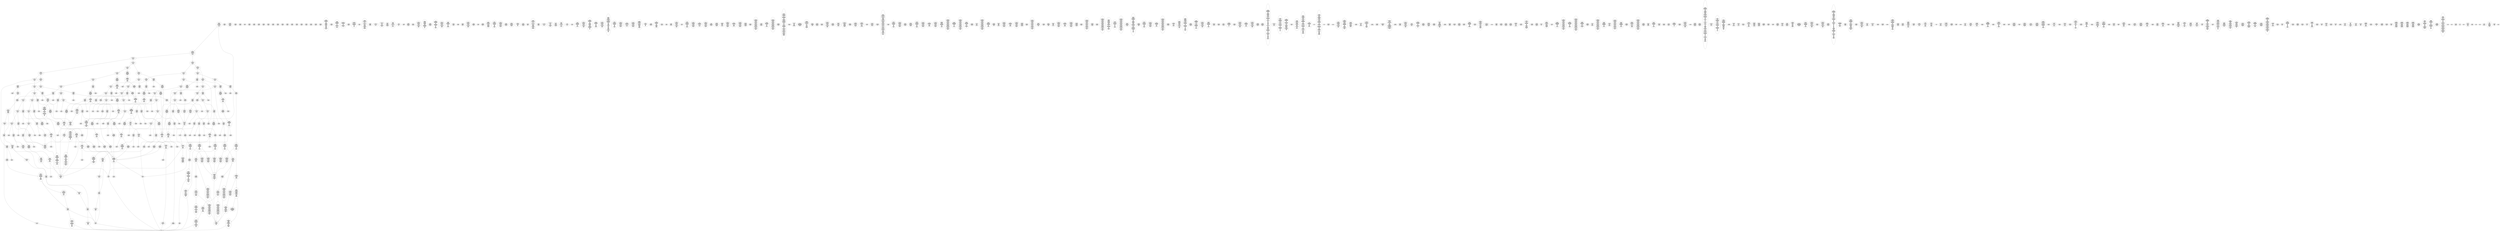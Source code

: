 /* Generated by GvGen v.1.0 (https://www.github.com/stricaud/gvgen) */

digraph G {
compound=true;
   node1 [label="[anywhere]"];
   node2 [label="# 0x0
PUSHX Data
PUSHX Data
MSTORE
PUSHX LogicData
CALLDATASIZE
LT
PUSHX Data
JUMPI
"];
   node3 [label="# 0xd
PUSHX Data
CALLDATALOAD
PUSHX BitData
SHR
PUSHX LogicData
GT
PUSHX Data
JUMPI
"];
   node4 [label="# 0x1e
PUSHX LogicData
GT
PUSHX Data
JUMPI
"];
   node5 [label="# 0x29
PUSHX LogicData
GT
PUSHX Data
JUMPI
"];
   node6 [label="# 0x34
PUSHX LogicData
EQ
PUSHX Data
JUMPI
"];
   node7 [label="# 0x3f
PUSHX LogicData
EQ
PUSHX Data
JUMPI
"];
   node8 [label="# 0x4a
PUSHX LogicData
EQ
PUSHX Data
JUMPI
"];
   node9 [label="# 0x55
PUSHX LogicData
EQ
PUSHX Data
JUMPI
"];
   node10 [label="# 0x60
PUSHX LogicData
EQ
PUSHX Data
JUMPI
"];
   node11 [label="# 0x6b
PUSHX LogicData
EQ
PUSHX Data
JUMPI
"];
   node12 [label="# 0x76
PUSHX Data
REVERT
"];
   node13 [label="# 0x7a
JUMPDEST
PUSHX LogicData
EQ
PUSHX Data
JUMPI
"];
   node14 [label="# 0x86
PUSHX LogicData
EQ
PUSHX Data
JUMPI
"];
   node15 [label="# 0x91
PUSHX LogicData
EQ
PUSHX Data
JUMPI
"];
   node16 [label="# 0x9c
PUSHX LogicData
EQ
PUSHX Data
JUMPI
"];
   node17 [label="# 0xa7
PUSHX LogicData
EQ
PUSHX Data
JUMPI
"];
   node18 [label="# 0xb2
PUSHX Data
REVERT
"];
   node19 [label="# 0xb6
JUMPDEST
PUSHX LogicData
GT
PUSHX Data
JUMPI
"];
   node20 [label="# 0xc2
PUSHX LogicData
EQ
PUSHX Data
JUMPI
"];
   node21 [label="# 0xcd
PUSHX LogicData
EQ
PUSHX Data
JUMPI
"];
   node22 [label="# 0xd8
PUSHX LogicData
EQ
PUSHX Data
JUMPI
"];
   node23 [label="# 0xe3
PUSHX LogicData
EQ
PUSHX Data
JUMPI
"];
   node24 [label="# 0xee
PUSHX LogicData
EQ
PUSHX Data
JUMPI
"];
   node25 [label="# 0xf9
PUSHX LogicData
EQ
PUSHX Data
JUMPI
"];
   node26 [label="# 0x104
PUSHX Data
REVERT
"];
   node27 [label="# 0x108
JUMPDEST
PUSHX LogicData
EQ
PUSHX Data
JUMPI
"];
   node28 [label="# 0x114
PUSHX LogicData
EQ
PUSHX Data
JUMPI
"];
   node29 [label="# 0x11f
PUSHX LogicData
EQ
PUSHX Data
JUMPI
"];
   node30 [label="# 0x12a
PUSHX LogicData
EQ
PUSHX Data
JUMPI
"];
   node31 [label="# 0x135
PUSHX LogicData
EQ
PUSHX Data
JUMPI
"];
   node32 [label="# 0x140
PUSHX Data
REVERT
"];
   node33 [label="# 0x144
JUMPDEST
PUSHX LogicData
GT
PUSHX Data
JUMPI
"];
   node34 [label="# 0x150
PUSHX LogicData
GT
PUSHX Data
JUMPI
"];
   node35 [label="# 0x15b
PUSHX LogicData
EQ
PUSHX Data
JUMPI
"];
   node36 [label="# 0x166
PUSHX LogicData
EQ
PUSHX Data
JUMPI
"];
   node37 [label="# 0x171
PUSHX LogicData
EQ
PUSHX Data
JUMPI
"];
   node38 [label="# 0x17c
PUSHX LogicData
EQ
PUSHX Data
JUMPI
"];
   node39 [label="# 0x187
PUSHX LogicData
EQ
PUSHX Data
JUMPI
"];
   node40 [label="# 0x192
PUSHX LogicData
EQ
PUSHX Data
JUMPI
"];
   node41 [label="# 0x19d
PUSHX Data
REVERT
"];
   node42 [label="# 0x1a1
JUMPDEST
PUSHX LogicData
EQ
PUSHX Data
JUMPI
"];
   node43 [label="# 0x1ad
PUSHX LogicData
EQ
PUSHX Data
JUMPI
"];
   node44 [label="# 0x1b8
PUSHX LogicData
EQ
PUSHX Data
JUMPI
"];
   node45 [label="# 0x1c3
PUSHX LogicData
EQ
PUSHX Data
JUMPI
"];
   node46 [label="# 0x1ce
PUSHX LogicData
EQ
PUSHX Data
JUMPI
"];
   node47 [label="# 0x1d9
PUSHX Data
REVERT
"];
   node48 [label="# 0x1dd
JUMPDEST
PUSHX LogicData
GT
PUSHX Data
JUMPI
"];
   node49 [label="# 0x1e9
PUSHX LogicData
EQ
PUSHX Data
JUMPI
"];
   node50 [label="# 0x1f4
PUSHX LogicData
EQ
PUSHX Data
JUMPI
"];
   node51 [label="# 0x1ff
PUSHX LogicData
EQ
PUSHX Data
JUMPI
"];
   node52 [label="# 0x20a
PUSHX LogicData
EQ
PUSHX Data
JUMPI
"];
   node53 [label="# 0x215
PUSHX LogicData
EQ
PUSHX Data
JUMPI
"];
   node54 [label="# 0x220
PUSHX LogicData
EQ
PUSHX Data
JUMPI
"];
   node55 [label="# 0x22b
PUSHX Data
REVERT
"];
   node56 [label="# 0x22f
JUMPDEST
PUSHX LogicData
EQ
PUSHX Data
JUMPI
"];
   node57 [label="# 0x23b
PUSHX LogicData
EQ
PUSHX Data
JUMPI
"];
   node58 [label="# 0x246
PUSHX LogicData
EQ
PUSHX Data
JUMPI
"];
   node59 [label="# 0x251
PUSHX LogicData
EQ
PUSHX Data
JUMPI
"];
   node60 [label="# 0x25c
PUSHX LogicData
EQ
PUSHX Data
JUMPI
"];
   node61 [label="# 0x267
JUMPDEST
PUSHX Data
REVERT
"];
   node62 [label="# 0x26c
JUMPDEST
CALLVALUE
ISZERO
PUSHX Data
JUMPI
"];
   node63 [label="# 0x274
PUSHX Data
REVERT
"];
   node64 [label="# 0x278
JUMPDEST
PUSHX Data
PUSHX Data
CALLDATASIZE
PUSHX Data
PUSHX Data
JUMP
"];
   node65 [label="# 0x287
JUMPDEST
PUSHX Data
JUMP
"];
   node66 [label="# 0x28c
JUMPDEST
PUSHX MemData
MLOAD
ISZERO
ISZERO
MSTORE
PUSHX ArithData
ADD
"];
   node67 [label="# 0x298
JUMPDEST
PUSHX MemData
MLOAD
SUB
RETURN
"];
   node68 [label="# 0x2a1
JUMPDEST
CALLVALUE
ISZERO
PUSHX Data
JUMPI
"];
   node69 [label="# 0x2a9
PUSHX Data
REVERT
"];
   node70 [label="# 0x2ad
JUMPDEST
PUSHX Data
PUSHX Data
JUMP
"];
   node71 [label="# 0x2b6
JUMPDEST
PUSHX MemData
MLOAD
PUSHX Data
PUSHX Data
JUMP
"];
   node72 [label="# 0x2c3
JUMPDEST
CALLVALUE
ISZERO
PUSHX Data
JUMPI
"];
   node73 [label="# 0x2cb
PUSHX Data
REVERT
"];
   node74 [label="# 0x2cf
JUMPDEST
PUSHX Data
PUSHX Data
CALLDATASIZE
PUSHX Data
PUSHX Data
JUMP
"];
   node75 [label="# 0x2de
JUMPDEST
PUSHX Data
JUMP
"];
   node76 [label="# 0x2e3
JUMPDEST
PUSHX MemData
MLOAD
PUSHX ArithData
PUSHX BitData
PUSHX BitData
SHL
SUB
AND
MSTORE
PUSHX ArithData
ADD
PUSHX Data
JUMP
"];
   node77 [label="# 0x2fb
JUMPDEST
CALLVALUE
ISZERO
PUSHX Data
JUMPI
"];
   node78 [label="# 0x303
PUSHX Data
REVERT
"];
   node79 [label="# 0x307
JUMPDEST
PUSHX Data
PUSHX Data
CALLDATASIZE
PUSHX Data
PUSHX Data
JUMP
"];
   node80 [label="# 0x316
JUMPDEST
PUSHX Data
JUMP
"];
   node81 [label="# 0x31b
JUMPDEST
STOP
"];
   node82 [label="# 0x31d
JUMPDEST
CALLVALUE
ISZERO
PUSHX Data
JUMPI
"];
   node83 [label="# 0x325
PUSHX Data
REVERT
"];
   node84 [label="# 0x329
JUMPDEST
PUSHX StorData
SLOAD
PUSHX StorData
SLOAD
SUB
"];
   node85 [label="# 0x332
JUMPDEST
PUSHX MemData
MLOAD
MSTORE
PUSHX ArithData
ADD
PUSHX Data
JUMP
"];
   node86 [label="# 0x340
JUMPDEST
CALLVALUE
ISZERO
PUSHX Data
JUMPI
"];
   node87 [label="# 0x348
PUSHX Data
REVERT
"];
   node88 [label="# 0x34c
JUMPDEST
PUSHX Data
PUSHX Data
CALLDATASIZE
PUSHX Data
PUSHX Data
JUMP
"];
   node89 [label="# 0x35b
JUMPDEST
PUSHX Data
JUMP
"];
   node90 [label="# 0x360
JUMPDEST
CALLVALUE
ISZERO
PUSHX Data
JUMPI
"];
   node91 [label="# 0x368
PUSHX Data
REVERT
"];
   node92 [label="# 0x36c
JUMPDEST
PUSHX Data
PUSHX Data
JUMP
"];
   node93 [label="# 0x375
JUMPDEST
CALLVALUE
ISZERO
PUSHX Data
JUMPI
"];
   node94 [label="# 0x37d
PUSHX Data
REVERT
"];
   node95 [label="# 0x381
JUMPDEST
PUSHX Data
PUSHX Data
JUMP
"];
   node96 [label="# 0x38a
JUMPDEST
CALLVALUE
ISZERO
PUSHX Data
JUMPI
"];
   node97 [label="# 0x392
PUSHX Data
REVERT
"];
   node98 [label="# 0x396
JUMPDEST
PUSHX Data
PUSHX Data
JUMP
"];
   node99 [label="# 0x39f
JUMPDEST
CALLVALUE
ISZERO
PUSHX Data
JUMPI
"];
   node100 [label="# 0x3a7
PUSHX Data
REVERT
"];
   node101 [label="# 0x3ab
JUMPDEST
PUSHX Data
PUSHX Data
CALLDATASIZE
PUSHX Data
PUSHX Data
JUMP
"];
   node102 [label="# 0x3ba
JUMPDEST
PUSHX Data
JUMP
"];
   node103 [label="# 0x3bf
JUMPDEST
CALLVALUE
ISZERO
PUSHX Data
JUMPI
"];
   node104 [label="# 0x3c7
PUSHX Data
REVERT
"];
   node105 [label="# 0x3cb
JUMPDEST
PUSHX Data
PUSHX Data
JUMP
"];
   node106 [label="# 0x3d4
JUMPDEST
CALLVALUE
ISZERO
PUSHX Data
JUMPI
"];
   node107 [label="# 0x3dc
PUSHX Data
REVERT
"];
   node108 [label="# 0x3e0
JUMPDEST
PUSHX Data
PUSHX Data
CALLDATASIZE
PUSHX Data
PUSHX Data
JUMP
"];
   node109 [label="# 0x3ef
JUMPDEST
PUSHX Data
JUMP
"];
   node110 [label="# 0x3f4
JUMPDEST
CALLVALUE
ISZERO
PUSHX Data
JUMPI
"];
   node111 [label="# 0x3fc
PUSHX Data
REVERT
"];
   node112 [label="# 0x400
JUMPDEST
PUSHX Data
PUSHX Data
JUMP
"];
   node113 [label="# 0x409
JUMPDEST
PUSHX MemData
MLOAD
PUSHX ArithData
PUSHX BitData
PUSHX BitData
SHL
SUB
AND
MSTORE
PUSHX ArithData
ADD
PUSHX Data
JUMP
"];
   node114 [label="# 0x421
JUMPDEST
CALLVALUE
ISZERO
PUSHX Data
JUMPI
"];
   node115 [label="# 0x429
PUSHX Data
REVERT
"];
   node116 [label="# 0x42d
JUMPDEST
PUSHX StorData
SLOAD
PUSHX BitData
PUSHX BitData
SHL
DIV
PUSHX BitData
AND
PUSHX Data
JUMP
"];
   node117 [label="# 0x440
JUMPDEST
CALLVALUE
ISZERO
PUSHX Data
JUMPI
"];
   node118 [label="# 0x448
PUSHX Data
REVERT
"];
   node119 [label="# 0x44c
JUMPDEST
PUSHX Data
PUSHX Data
CALLDATASIZE
PUSHX Data
PUSHX Data
JUMP
"];
   node120 [label="# 0x45b
JUMPDEST
PUSHX Data
JUMP
"];
   node121 [label="# 0x460
JUMPDEST
CALLVALUE
ISZERO
PUSHX Data
JUMPI
"];
   node122 [label="# 0x468
PUSHX Data
REVERT
"];
   node123 [label="# 0x46c
JUMPDEST
PUSHX StorData
SLOAD
PUSHX StorData
SLOAD
PUSHX StorData
SLOAD
PUSHX StorData
SLOAD
PUSHX StorData
SLOAD
PUSHX Data
PUSHX ArithData
PUSHX BitData
PUSHX BitData
SHL
SUB
AND
JUMP
"];
   node124 [label="# 0x490
JUMPDEST
PUSHX Data
MLOAD
PUSHX ArithData
PUSHX BitData
PUSHX BitData
SHL
SUB
AND
MSTORE
PUSHX ArithData
ADD
MSTORE
ADD
MSTORE
PUSHX ArithData
ADD
MSTORE
PUSHX ArithData
ADD
MSTORE
PUSHX ArithData
ADD
PUSHX Data
JUMP
"];
   node125 [label="# 0x4c2
JUMPDEST
CALLVALUE
ISZERO
PUSHX Data
JUMPI
"];
   node126 [label="# 0x4ca
PUSHX Data
REVERT
"];
   node127 [label="# 0x4ce
JUMPDEST
PUSHX Data
PUSHX Data
JUMP
"];
   node128 [label="# 0x4d7
JUMPDEST
CALLVALUE
ISZERO
PUSHX Data
JUMPI
"];
   node129 [label="# 0x4df
PUSHX Data
REVERT
"];
   node130 [label="# 0x4e3
JUMPDEST
PUSHX Data
PUSHX Data
JUMP
"];
   node131 [label="# 0x4ec
JUMPDEST
CALLVALUE
ISZERO
PUSHX Data
JUMPI
"];
   node132 [label="# 0x4f4
PUSHX Data
REVERT
"];
   node133 [label="# 0x4f8
JUMPDEST
PUSHX Data
PUSHX Data
JUMP
"];
   node134 [label="# 0x502
JUMPDEST
CALLVALUE
ISZERO
PUSHX Data
JUMPI
"];
   node135 [label="# 0x50a
PUSHX Data
REVERT
"];
   node136 [label="# 0x50e
JUMPDEST
PUSHX Data
PUSHX Data
CALLDATASIZE
PUSHX Data
PUSHX Data
JUMP
"];
   node137 [label="# 0x51d
JUMPDEST
PUSHX Data
JUMP
"];
   node138 [label="# 0x522
JUMPDEST
CALLVALUE
ISZERO
PUSHX Data
JUMPI
"];
   node139 [label="# 0x52a
PUSHX Data
REVERT
"];
   node140 [label="# 0x52e
JUMPDEST
PUSHX Data
PUSHX Data
JUMP
"];
   node141 [label="# 0x537
JUMPDEST
CALLVALUE
ISZERO
PUSHX Data
JUMPI
"];
   node142 [label="# 0x53f
PUSHX Data
REVERT
"];
   node143 [label="# 0x543
JUMPDEST
PUSHX StorData
SLOAD
PUSHX ArithData
PUSHX BitData
PUSHX BitData
SHL
SUB
AND
PUSHX Data
JUMP
"];
   node144 [label="# 0x555
JUMPDEST
CALLVALUE
ISZERO
PUSHX Data
JUMPI
"];
   node145 [label="# 0x55d
PUSHX Data
REVERT
"];
   node146 [label="# 0x561
JUMPDEST
PUSHX StorData
SLOAD
PUSHX Data
JUMP
"];
   node147 [label="# 0x56a
JUMPDEST
CALLVALUE
ISZERO
PUSHX Data
JUMPI
"];
   node148 [label="# 0x572
PUSHX Data
REVERT
"];
   node149 [label="# 0x576
JUMPDEST
PUSHX Data
PUSHX Data
JUMP
"];
   node150 [label="# 0x57f
JUMPDEST
CALLVALUE
ISZERO
PUSHX Data
JUMPI
"];
   node151 [label="# 0x587
PUSHX Data
REVERT
"];
   node152 [label="# 0x58b
JUMPDEST
PUSHX Data
PUSHX Data
CALLDATASIZE
PUSHX Data
PUSHX Data
JUMP
"];
   node153 [label="# 0x59a
JUMPDEST
PUSHX Data
JUMP
"];
   node154 [label="# 0x59f
JUMPDEST
CALLVALUE
ISZERO
PUSHX Data
JUMPI
"];
   node155 [label="# 0x5a7
PUSHX Data
REVERT
"];
   node156 [label="# 0x5ab
JUMPDEST
PUSHX StorData
SLOAD
PUSHX Data
JUMP
"];
   node157 [label="# 0x5b4
JUMPDEST
CALLVALUE
ISZERO
PUSHX Data
JUMPI
"];
   node158 [label="# 0x5bc
PUSHX Data
REVERT
"];
   node159 [label="# 0x5c0
JUMPDEST
PUSHX StorData
SLOAD
PUSHX StorData
SLOAD
PUSHX Data
JUMP
"];
   node160 [label="# 0x5cf
JUMPDEST
PUSHX Data
MLOAD
MSTORE
PUSHX ArithData
ADD
MSTORE
ADD
PUSHX Data
JUMP
"];
   node161 [label="# 0x5e4
JUMPDEST
CALLVALUE
ISZERO
PUSHX Data
JUMPI
"];
   node162 [label="# 0x5ec
PUSHX Data
REVERT
"];
   node163 [label="# 0x5f0
JUMPDEST
PUSHX Data
PUSHX Data
JUMP
"];
   node164 [label="# 0x5f9
JUMPDEST
CALLVALUE
ISZERO
PUSHX Data
JUMPI
"];
   node165 [label="# 0x601
PUSHX Data
REVERT
"];
   node166 [label="# 0x605
JUMPDEST
PUSHX StorData
SLOAD
PUSHX Data
PUSHX BitData
AND
JUMP
"];
   node167 [label="# 0x613
JUMPDEST
CALLVALUE
ISZERO
PUSHX Data
JUMPI
"];
   node168 [label="# 0x61b
PUSHX Data
REVERT
"];
   node169 [label="# 0x61f
JUMPDEST
PUSHX Data
PUSHX Data
CALLDATASIZE
PUSHX Data
PUSHX Data
JUMP
"];
   node170 [label="# 0x62e
JUMPDEST
PUSHX Data
JUMP
"];
   node171 [label="# 0x633
JUMPDEST
CALLVALUE
ISZERO
PUSHX Data
JUMPI
"];
   node172 [label="# 0x63b
PUSHX Data
REVERT
"];
   node173 [label="# 0x63f
JUMPDEST
PUSHX Data
PUSHX Data
CALLDATASIZE
PUSHX Data
PUSHX Data
JUMP
"];
   node174 [label="# 0x64e
JUMPDEST
PUSHX Data
JUMP
"];
   node175 [label="# 0x653
JUMPDEST
CALLVALUE
ISZERO
PUSHX Data
JUMPI
"];
   node176 [label="# 0x65b
PUSHX Data
REVERT
"];
   node177 [label="# 0x65f
JUMPDEST
PUSHX StorData
SLOAD
PUSHX Data
JUMP
"];
   node178 [label="# 0x668
JUMPDEST
CALLVALUE
ISZERO
PUSHX Data
JUMPI
"];
   node179 [label="# 0x670
PUSHX Data
REVERT
"];
   node180 [label="# 0x674
JUMPDEST
PUSHX Data
PUSHX Data
CALLDATASIZE
PUSHX Data
PUSHX Data
JUMP
"];
   node181 [label="# 0x683
JUMPDEST
PUSHX Data
JUMP
"];
   node182 [label="# 0x688
JUMPDEST
CALLVALUE
ISZERO
PUSHX Data
JUMPI
"];
   node183 [label="# 0x690
PUSHX Data
REVERT
"];
   node184 [label="# 0x694
JUMPDEST
PUSHX Data
PUSHX Data
CALLDATASIZE
PUSHX Data
PUSHX Data
JUMP
"];
   node185 [label="# 0x6a3
JUMPDEST
PUSHX Data
JUMP
"];
   node186 [label="# 0x6a8
JUMPDEST
CALLVALUE
ISZERO
PUSHX Data
JUMPI
"];
   node187 [label="# 0x6b0
PUSHX Data
REVERT
"];
   node188 [label="# 0x6b4
JUMPDEST
PUSHX Data
PUSHX Data
CALLDATASIZE
PUSHX Data
PUSHX Data
JUMP
"];
   node189 [label="# 0x6c3
JUMPDEST
PUSHX Data
JUMP
"];
   node190 [label="# 0x6c8
JUMPDEST
CALLVALUE
ISZERO
PUSHX Data
JUMPI
"];
   node191 [label="# 0x6d0
PUSHX Data
REVERT
"];
   node192 [label="# 0x6d4
JUMPDEST
PUSHX Data
PUSHX Data
CALLDATASIZE
PUSHX Data
PUSHX Data
JUMP
"];
   node193 [label="# 0x6e3
JUMPDEST
PUSHX Data
JUMP
"];
   node194 [label="# 0x6e8
JUMPDEST
CALLVALUE
ISZERO
PUSHX Data
JUMPI
"];
   node195 [label="# 0x6f0
PUSHX Data
REVERT
"];
   node196 [label="# 0x6f4
JUMPDEST
PUSHX Data
PUSHX Data
CALLDATASIZE
PUSHX Data
PUSHX Data
JUMP
"];
   node197 [label="# 0x703
JUMPDEST
PUSHX Data
JUMP
"];
   node198 [label="# 0x708
JUMPDEST
CALLVALUE
ISZERO
PUSHX Data
JUMPI
"];
   node199 [label="# 0x710
PUSHX Data
REVERT
"];
   node200 [label="# 0x714
JUMPDEST
PUSHX Data
PUSHX Data
CALLDATASIZE
PUSHX Data
PUSHX Data
JUMP
"];
   node201 [label="# 0x723
JUMPDEST
PUSHX Data
JUMP
"];
   node202 [label="# 0x728
JUMPDEST
PUSHX Data
PUSHX Data
CALLDATASIZE
PUSHX Data
PUSHX Data
JUMP
"];
   node203 [label="# 0x736
JUMPDEST
PUSHX Data
JUMP
"];
   node204 [label="# 0x73b
JUMPDEST
PUSHX Data
PUSHX Data
CALLDATASIZE
PUSHX Data
PUSHX Data
JUMP
"];
   node205 [label="# 0x749
JUMPDEST
PUSHX Data
JUMP
"];
   node206 [label="# 0x74e
JUMPDEST
CALLVALUE
ISZERO
PUSHX Data
JUMPI
"];
   node207 [label="# 0x756
PUSHX Data
REVERT
"];
   node208 [label="# 0x75a
JUMPDEST
PUSHX Data
PUSHX Data
CALLDATASIZE
PUSHX Data
PUSHX Data
JUMP
"];
   node209 [label="# 0x769
JUMPDEST
PUSHX ArithData
PUSHX BitData
PUSHX BitData
SHL
SUB
AND
PUSHX Data
MSTORE
PUSHX Data
PUSHX Data
MSTORE
PUSHX Data
SHA3
AND
MSTORE
MSTORE
SHA3
SLOAD
PUSHX BitData
AND
JUMP
"];
   node210 [label="# 0x797
JUMPDEST
CALLVALUE
ISZERO
PUSHX Data
JUMPI
"];
   node211 [label="# 0x79f
PUSHX Data
REVERT
"];
   node212 [label="# 0x7a3
JUMPDEST
PUSHX Data
PUSHX Data
JUMP
"];
   node213 [label="# 0x7ac
JUMPDEST
CALLVALUE
ISZERO
PUSHX Data
JUMPI
"];
   node214 [label="# 0x7b4
PUSHX Data
REVERT
"];
   node215 [label="# 0x7b8
JUMPDEST
PUSHX StorData
SLOAD
PUSHX Data
PUSHX ArithData
PUSHX BitData
PUSHX BitData
SHL
SUB
AND
PUSHX BitData
PUSHX BitData
SHL
DIV
PUSHX ArithData
PUSHX BitData
PUSHX BitData
SHL
SUB
AND
JUMP
"];
   node216 [label="# 0x7de
JUMPDEST
PUSHX Data
MLOAD
PUSHX ArithData
PUSHX BitData
PUSHX BitData
SHL
SUB
AND
MSTORE
PUSHX ArithData
PUSHX BitData
PUSHX BitData
SHL
SUB
AND
PUSHX ArithData
ADD
MSTORE
ADD
PUSHX Data
JUMP
"];
   node217 [label="# 0x805
JUMPDEST
CALLVALUE
ISZERO
PUSHX Data
JUMPI
"];
   node218 [label="# 0x80d
PUSHX Data
REVERT
"];
   node219 [label="# 0x811
JUMPDEST
PUSHX Data
PUSHX Data
CALLDATASIZE
PUSHX Data
PUSHX Data
JUMP
"];
   node220 [label="# 0x820
JUMPDEST
PUSHX Data
JUMP
"];
   node221 [label="# 0x825
JUMPDEST
PUSHX Data
PUSHX ArithData
PUSHX BitData
PUSHX BitData
SHL
SUB
NOT
AND
PUSHX BitData
PUSHX BitData
SHL
EQ
PUSHX Data
JUMPI
"];
   node222 [label="# 0x841
PUSHX ArithData
PUSHX BitData
PUSHX BitData
SHL
SUB
NOT
AND
PUSHX BitData
PUSHX BitData
SHL
EQ
"];
   node223 [label="# 0x856
JUMPDEST
PUSHX Data
JUMPI
"];
   node224 [label="# 0x85c
PUSHX BitData
PUSHX BitData
SHL
PUSHX ArithData
PUSHX BitData
PUSHX BitData
SHL
SUB
NOT
AND
EQ
"];
   node225 [label="# 0x871
JUMPDEST
JUMP
"];
   node226 [label="# 0x877
JUMPDEST
PUSHX Data
PUSHX StorData
SLOAD
PUSHX Data
PUSHX Data
JUMP
"];
   node227 [label="# 0x886
JUMPDEST
PUSHX ArithData
ADD
PUSHX ArithData
DIV
MUL
PUSHX ArithData
ADD
PUSHX MemData
MLOAD
ADD
PUSHX Data
MSTORE
MSTORE
PUSHX ArithData
ADD
SLOAD
PUSHX Data
PUSHX Data
JUMP
"];
   node228 [label="# 0x8b2
JUMPDEST
ISZERO
PUSHX Data
JUMPI
"];
   node229 [label="# 0x8b9
PUSHX LogicData
LT
PUSHX Data
JUMPI
"];
   node230 [label="# 0x8c1
PUSHX ArithData
SLOAD
DIV
MUL
MSTORE
PUSHX ArithData
ADD
PUSHX Data
JUMP
"];
   node231 [label="# 0x8d4
JUMPDEST
ADD
PUSHX Data
MSTORE
PUSHX Data
PUSHX Data
SHA3
"];
   node232 [label="# 0x8e2
JUMPDEST
SLOAD
MSTORE
PUSHX ArithData
ADD
PUSHX ArithData
ADD
GT
PUSHX Data
JUMPI
"];
   node233 [label="# 0x8f6
SUB
PUSHX BitData
AND
ADD
"];
   node234 [label="# 0x8ff
JUMPDEST
JUMP
"];
   node235 [label="# 0x909
JUMPDEST
PUSHX Data
PUSHX Data
PUSHX Data
JUMP
"];
   node236 [label="# 0x914
JUMPDEST
PUSHX Data
JUMPI
"];
   node237 [label="# 0x919
PUSHX MemData
MLOAD
PUSHX BitData
PUSHX BitData
SHL
MSTORE
PUSHX ArithData
ADD
PUSHX MemData
MLOAD
SUB
REVERT
"];
   node238 [label="# 0x931
JUMPDEST
PUSHX Data
MSTORE
PUSHX Data
PUSHX Data
MSTORE
PUSHX Data
SHA3
SLOAD
PUSHX ArithData
PUSHX BitData
PUSHX BitData
SHL
SUB
AND
JUMP
"];
   node239 [label="# 0x94d
JUMPDEST
PUSHX Data
PUSHX Data
PUSHX Data
JUMP
"];
   node240 [label="# 0x958
JUMPDEST
PUSHX ArithData
PUSHX BitData
PUSHX BitData
SHL
SUB
AND
PUSHX ArithData
PUSHX BitData
PUSHX BitData
SHL
SUB
AND
EQ
ISZERO
PUSHX Data
JUMPI
"];
   node241 [label="# 0x975
PUSHX MemData
MLOAD
PUSHX BitData
PUSHX BitData
SHL
MSTORE
PUSHX ArithData
ADD
PUSHX MemData
MLOAD
SUB
REVERT
"];
   node242 [label="# 0x98d
JUMPDEST
CALLER
PUSHX ArithData
PUSHX BitData
PUSHX BitData
SHL
SUB
AND
EQ
ISZERO
PUSHX Data
JUMPI
"];
   node243 [label="# 0x9a1
PUSHX Data
CALLER
PUSHX Data
JUMP
"];
   node244 [label="# 0x9ab
JUMPDEST
ISZERO
"];
   node245 [label="# 0x9ad
JUMPDEST
ISZERO
PUSHX Data
JUMPI
"];
   node246 [label="# 0x9b3
PUSHX MemData
MLOAD
PUSHX BitData
PUSHX BitData
SHL
MSTORE
PUSHX ArithData
ADD
PUSHX MemData
MLOAD
SUB
REVERT
"];
   node247 [label="# 0x9cb
JUMPDEST
PUSHX Data
PUSHX Data
JUMP
"];
   node248 [label="# 0x9d6
JUMPDEST
JUMP
"];
   node249 [label="# 0x9db
JUMPDEST
PUSHX Data
PUSHX Data
JUMP
"];
   node250 [label="# 0x9e6
JUMPDEST
PUSHX StorData
SLOAD
PUSHX ArithData
PUSHX BitData
PUSHX BitData
SHL
SUB
AND
CALLER
EQ
PUSHX Data
JUMPI
"];
   node251 [label="# 0x9f9
PUSHX MemData
MLOAD
PUSHX BitData
PUSHX BitData
SHL
MSTORE
PUSHX ArithData
ADD
PUSHX Data
PUSHX Data
JUMP
"];
   node252 [label="# 0xa10
JUMPDEST
PUSHX MemData
MLOAD
SUB
REVERT
"];
   node253 [label="# 0xa19
JUMPDEST
PUSHX LogicData
PUSHX StorData
SLOAD
EQ
ISZERO
PUSHX Data
JUMPI
"];
   node254 [label="# 0xa25
PUSHX MemData
MLOAD
PUSHX BitData
PUSHX BitData
SHL
MSTORE
PUSHX ArithData
ADD
PUSHX Data
PUSHX Data
JUMP
"];
   node255 [label="# 0xa3c
JUMPDEST
PUSHX Data
PUSHX Data
SSTORE
PUSHX MemData
MLOAD
SELFBALANCE
CALLER
ISZERO
PUSHX ArithData
MUL
PUSHX Data
CALL
ISZERO
ISZERO
PUSHX Data
JUMPI
"];
   node256 [label="# 0xa67
RETURNDATASIZE
PUSHX Data
RETURNDATACOPY
RETURNDATASIZE
PUSHX Data
REVERT
"];
   node257 [label="# 0xa70
JUMPDEST
PUSHX MemData
MLOAD
MSTORE
CALLER
PUSHX Data
PUSHX ArithData
ADD
PUSHX MemData
MLOAD
SUB
LOGX
PUSHX Data
PUSHX Data
SSTORE
JUMP
"];
   node258 [label="# 0xaae
JUMPDEST
PUSHX StorData
SLOAD
PUSHX ArithData
PUSHX BitData
PUSHX BitData
SHL
SUB
AND
CALLER
EQ
PUSHX Data
JUMPI
"];
   node259 [label="# 0xac1
PUSHX MemData
MLOAD
PUSHX BitData
PUSHX BitData
SHL
MSTORE
PUSHX ArithData
ADD
PUSHX Data
PUSHX Data
JUMP
"];
   node260 [label="# 0xad8
JUMPDEST
PUSHX StorData
SLOAD
PUSHX BitData
AND
ISZERO
PUSHX Data
JUMPI
"];
   node261 [label="# 0xae4
PUSHX MemData
MLOAD
PUSHX BitData
PUSHX BitData
SHL
MSTORE
PUSHX Data
PUSHX ArithData
ADD
MSTORE
PUSHX Data
PUSHX ArithData
ADD
MSTORE
PUSHX BitData
PUSHX BitData
SHL
PUSHX ArithData
ADD
MSTORE
PUSHX ArithData
ADD
PUSHX Data
JUMP
"];
   node262 [label="# 0xb1d
JUMPDEST
PUSHX Data
PUSHX Data
JUMP
"];
   node263 [label="# 0xb25
JUMPDEST
JUMP
"];
   node264 [label="# 0xb27
JUMPDEST
PUSHX StorData
SLOAD
PUSHX Data
ISZERO
ISZERO
PUSHX Data
JUMPI
"];
   node265 [label="# 0xb36
PUSHX StorData
SLOAD
TIMESTAMP
GT
"];
   node266 [label="# 0xb3c
JUMPDEST
ISZERO
PUSHX Data
JUMPI
"];
   node267 [label="# 0xb43
PUSHX StorData
SLOAD
ISZERO
ISZERO
"];
   node268 [label="# 0xb49
JUMPDEST
JUMP
"];
   node269 [label="# 0xb4e
JUMPDEST
PUSHX Data
PUSHX MemData
MLOAD
PUSHX ArithData
ADD
PUSHX Data
MSTORE
PUSHX Data
MSTORE
PUSHX Data
JUMP
"];
   node270 [label="# 0xb69
JUMPDEST
PUSHX StorData
SLOAD
PUSHX ArithData
PUSHX BitData
PUSHX BitData
SHL
SUB
AND
CALLER
EQ
PUSHX Data
JUMPI
"];
   node271 [label="# 0xb7c
PUSHX MemData
MLOAD
PUSHX BitData
PUSHX BitData
SHL
MSTORE
PUSHX ArithData
ADD
PUSHX Data
PUSHX Data
JUMP
"];
   node272 [label="# 0xb93
JUMPDEST
PUSHX StorData
SLOAD
PUSHX BitData
AND
ISZERO
PUSHX Data
JUMPI
"];
   node273 [label="# 0xb9f
PUSHX MemData
MLOAD
PUSHX BitData
PUSHX BitData
SHL
MSTORE
PUSHX Data
PUSHX ArithData
ADD
MSTORE
PUSHX Data
PUSHX ArithData
ADD
MSTORE
PUSHX BitData
PUSHX BitData
SHL
PUSHX ArithData
ADD
MSTORE
PUSHX ArithData
ADD
PUSHX Data
JUMP
"];
   node274 [label="# 0xbd8
JUMPDEST
PUSHX Data
PUSHX Data
JUMP
"];
   node275 [label="# 0xbe0
JUMPDEST
PUSHX StorData
SLOAD
PUSHX ArithData
PUSHX BitData
PUSHX BitData
SHL
SUB
AND
CALLER
EQ
PUSHX Data
JUMPI
"];
   node276 [label="# 0xbf3
PUSHX MemData
MLOAD
PUSHX BitData
PUSHX BitData
SHL
MSTORE
PUSHX ArithData
ADD
PUSHX Data
PUSHX Data
JUMP
"];
   node277 [label="# 0xc0a
JUMPDEST
PUSHX Data
PUSHX Data
PUSHX Data
JUMP
"];
   node278 [label="# 0xc16
JUMPDEST
PUSHX Data
PUSHX MemData
MLOAD
PUSHX Data
PUSHX Data
JUMP
"];
   node279 [label="# 0xc48
JUMPDEST
PUSHX MemData
MLOAD
SUB
LOGX
JUMP
"];
   node280 [label="# 0xc54
JUMPDEST
PUSHX Data
PUSHX Data
PUSHX Data
JUMP
"];
   node281 [label="# 0xc5f
JUMPDEST
MLOAD
JUMP
"];
   node282 [label="# 0xc66
JUMPDEST
PUSHX StorData
SLOAD
PUSHX ArithData
PUSHX BitData
PUSHX BitData
SHL
SUB
AND
CALLER
EQ
PUSHX Data
JUMPI
"];
   node283 [label="# 0xc79
PUSHX MemData
MLOAD
PUSHX BitData
PUSHX BitData
SHL
MSTORE
PUSHX ArithData
ADD
PUSHX Data
PUSHX Data
JUMP
"];
   node284 [label="# 0xc90
JUMPDEST
PUSHX StorData
SLOAD
PUSHX BitData
NOT
AND
PUSHX BitData
OR
SSTORE
PUSHX MemData
MLOAD
PUSHX Data
PUSHX Data
LOGX
JUMP
"];
   node285 [label="# 0xcc8
JUMPDEST
PUSHX StorData
SLOAD
PUSHX Data
PUSHX Data
JUMP
"];
   node286 [label="# 0xcd5
JUMPDEST
PUSHX ArithData
ADD
PUSHX ArithData
DIV
MUL
PUSHX ArithData
ADD
PUSHX MemData
MLOAD
ADD
PUSHX Data
MSTORE
MSTORE
PUSHX ArithData
ADD
SLOAD
PUSHX Data
PUSHX Data
JUMP
"];
   node287 [label="# 0xd01
JUMPDEST
ISZERO
PUSHX Data
JUMPI
"];
   node288 [label="# 0xd08
PUSHX LogicData
LT
PUSHX Data
JUMPI
"];
   node289 [label="# 0xd10
PUSHX ArithData
SLOAD
DIV
MUL
MSTORE
PUSHX ArithData
ADD
PUSHX Data
JUMP
"];
   node290 [label="# 0xd23
JUMPDEST
ADD
PUSHX Data
MSTORE
PUSHX Data
PUSHX Data
SHA3
"];
   node291 [label="# 0xd31
JUMPDEST
SLOAD
MSTORE
PUSHX ArithData
ADD
PUSHX ArithData
ADD
GT
PUSHX Data
JUMPI
"];
   node292 [label="# 0xd45
SUB
PUSHX BitData
AND
ADD
"];
   node293 [label="# 0xd4e
JUMPDEST
JUMP
"];
   node294 [label="# 0xd56
JUMPDEST
PUSHX Data
PUSHX ArithData
PUSHX BitData
PUSHX BitData
SHL
SUB
AND
PUSHX Data
JUMPI
"];
   node295 [label="# 0xd67
PUSHX MemData
MLOAD
PUSHX BitData
PUSHX BitData
SHL
MSTORE
PUSHX ArithData
ADD
PUSHX MemData
MLOAD
SUB
REVERT
"];
   node296 [label="# 0xd7f
JUMPDEST
PUSHX ArithData
PUSHX BitData
PUSHX BitData
SHL
SUB
AND
PUSHX Data
MSTORE
PUSHX Data
PUSHX Data
MSTORE
PUSHX Data
SHA3
SLOAD
PUSHX ArithData
PUSHX BitData
PUSHX BitData
SHL
SUB
AND
JUMP
"];
   node297 [label="# 0xda4
JUMPDEST
PUSHX StorData
SLOAD
PUSHX ArithData
PUSHX BitData
PUSHX BitData
SHL
SUB
AND
CALLER
EQ
PUSHX Data
JUMPI
"];
   node298 [label="# 0xdb7
PUSHX MemData
MLOAD
PUSHX BitData
PUSHX BitData
SHL
MSTORE
PUSHX ArithData
ADD
PUSHX Data
PUSHX Data
JUMP
"];
   node299 [label="# 0xdce
JUMPDEST
PUSHX Data
PUSHX Data
PUSHX Data
JUMP
"];
   node300 [label="# 0xdd8
JUMPDEST
PUSHX Data
PUSHX StorData
SLOAD
PUSHX Data
PUSHX Data
JUMP
"];
   node301 [label="# 0xde7
JUMPDEST
PUSHX ArithData
PUSHX BitData
PUSHX BitData
SHL
SUB
AND
CALLER
EQ
ISZERO
PUSHX Data
JUMPI
"];
   node302 [label="# 0xdf9
PUSHX MemData
MLOAD
PUSHX BitData
PUSHX BitData
SHL
MSTORE
PUSHX ArithData
ADD
PUSHX MemData
MLOAD
SUB
REVERT
"];
   node303 [label="# 0xe11
JUMPDEST
CALLER
PUSHX Data
MSTORE
PUSHX Data
PUSHX ArithData
MSTORE
PUSHX MemData
SHA3
PUSHX ArithData
PUSHX BitData
PUSHX BitData
SHL
SUB
AND
MSTORE
MSTORE
SHA3
SLOAD
PUSHX BitData
NOT
AND
ISZERO
ISZERO
OR
SSTORE
MLOAD
MSTORE
PUSHX Data
ADD
PUSHX MemData
MLOAD
SUB
LOGX
JUMP
"];
   node304 [label="# 0xe7d
JUMPDEST
PUSHX StorData
SLOAD
PUSHX Data
PUSHX ArithData
PUSHX BitData
PUSHX BitData
SHL
SUB
AND
ISZERO
ISZERO
PUSHX Data
JUMPI
"];
   node305 [label="# 0xe95
PUSHX StorData
SLOAD
PUSHX ArithData
PUSHX BitData
PUSHX BitData
SHL
SUB
AND
TIMESTAMP
GT
"];
   node306 [label="# 0xea4
JUMPDEST
ISZERO
PUSHX Data
JUMPI
"];
   node307 [label="# 0xeab
PUSHX StorData
SLOAD
PUSHX BitData
PUSHX BitData
SHL
DIV
PUSHX ArithData
PUSHX BitData
PUSHX BitData
SHL
SUB
AND
ISZERO
ISZERO
JUMP
"];
   node308 [label="# 0xec5
JUMPDEST
PUSHX StorData
SLOAD
PUSHX ArithData
PUSHX BitData
PUSHX BitData
SHL
SUB
AND
CALLER
EQ
PUSHX Data
JUMPI
"];
   node309 [label="# 0xed8
PUSHX MemData
MLOAD
PUSHX BitData
PUSHX BitData
SHL
MSTORE
PUSHX ArithData
ADD
PUSHX Data
PUSHX Data
JUMP
"];
   node310 [label="# 0xeef
JUMPDEST
PUSHX LogicData
PUSHX ArithData
ADD
CALLDATALOAD
GT
PUSHX Data
JUMPI
"];
   node311 [label="# 0xefc
PUSHX MemData
MLOAD
PUSHX BitData
PUSHX BitData
SHL
MSTORE
PUSHX ArithData
ADD
PUSHX Data
PUSHX Data
JUMP
"];
   node312 [label="# 0xf13
JUMPDEST
CALLDATALOAD
PUSHX Data
SSTORE
PUSHX ArithData
ADD
CALLDATALOAD
PUSHX Data
SSTORE
PUSHX Data
MLOAD
MSTORE
ADD
MSTORE
PUSHX Data
ADD
"];
   node313 [label="# 0xf54
JUMPDEST
PUSHX MemData
MLOAD
SUB
LOGX
JUMP
"];
   node314 [label="# 0xf5f
JUMPDEST
PUSHX Data
PUSHX Data
JUMP
"];
   node315 [label="# 0xf6a
JUMPDEST
PUSHX ArithData
PUSHX BitData
PUSHX BitData
SHL
SUB
AND
EXTCODESIZE
ISZERO
ISZERO
ISZERO
PUSHX Data
JUMPI
"];
   node316 [label="# 0xf7e
PUSHX Data
PUSHX Data
JUMP
"];
   node317 [label="# 0xf8a
JUMPDEST
ISZERO
"];
   node318 [label="# 0xf8c
JUMPDEST
ISZERO
PUSHX Data
JUMPI
"];
   node319 [label="# 0xf92
PUSHX MemData
MLOAD
PUSHX BitData
PUSHX BitData
SHL
MSTORE
PUSHX ArithData
ADD
PUSHX MemData
MLOAD
SUB
REVERT
"];
   node320 [label="# 0xfaa
JUMPDEST
JUMP
"];
   node321 [label="# 0xfb0
JUMPDEST
PUSHX StorData
SLOAD
PUSHX ArithData
PUSHX BitData
PUSHX BitData
SHL
SUB
AND
CALLER
EQ
PUSHX Data
JUMPI
"];
   node322 [label="# 0xfc3
PUSHX MemData
MLOAD
PUSHX BitData
PUSHX BitData
SHL
MSTORE
PUSHX ArithData
ADD
PUSHX Data
PUSHX Data
JUMP
"];
   node323 [label="# 0xfda
JUMPDEST
PUSHX LogicData
PUSHX ArithData
ADD
CALLDATALOAD
GT
PUSHX Data
JUMPI
"];
   node324 [label="# 0xfe7
PUSHX MemData
MLOAD
PUSHX BitData
PUSHX BitData
SHL
MSTORE
PUSHX ArithData
ADD
PUSHX Data
PUSHX Data
JUMP
"];
   node325 [label="# 0xffe
JUMPDEST
PUSHX Data
PUSHX Data
PUSHX Data
JUMP
"];
   node326 [label="# 0x100b
JUMPDEST
PUSHX Data
PUSHX MemData
MLOAD
PUSHX Data
PUSHX Data
JUMP
"];
   node327 [label="# 0x103d
JUMPDEST
PUSHX Data
ORIGIN
CALLER
EQ
PUSHX Data
JUMPI
"];
   node328 [label="# 0x1047
PUSHX MemData
MLOAD
PUSHX BitData
PUSHX BitData
SHL
MSTORE
PUSHX ArithData
ADD
PUSHX Data
PUSHX Data
JUMP
"];
   node329 [label="# 0x105e
JUMPDEST
PUSHX LogicData
PUSHX StorData
SLOAD
EQ
ISZERO
PUSHX Data
JUMPI
"];
   node330 [label="# 0x106a
PUSHX MemData
MLOAD
PUSHX BitData
PUSHX BitData
SHL
MSTORE
PUSHX ArithData
ADD
PUSHX Data
PUSHX Data
JUMP
"];
   node331 [label="# 0x1081
JUMPDEST
PUSHX Data
PUSHX Data
SSTORE
PUSHX Data
PUSHX Data
JUMP
"];
   node332 [label="# 0x108e
JUMPDEST
PUSHX Data
JUMPI
"];
   node333 [label="# 0x1093
PUSHX MemData
MLOAD
PUSHX BitData
PUSHX BitData
SHL
MSTORE
PUSHX Data
PUSHX ArithData
ADD
MSTORE
PUSHX Data
PUSHX ArithData
ADD
MSTORE
PUSHX BitData
PUSHX BitData
SHL
PUSHX ArithData
ADD
MSTORE
PUSHX ArithData
ADD
PUSHX Data
JUMP
"];
   node334 [label="# 0x10d3
JUMPDEST
CALLER
PUSHX Data
PUSHX Data
JUMP
"];
   node335 [label="# 0x10dd
JUMPDEST
PUSHX ArithData
PUSHX BitData
PUSHX BitData
SHL
SUB
AND
EQ
PUSHX Data
JUMPI
"];
   node336 [label="# 0x10ec
PUSHX MemData
MLOAD
PUSHX BitData
PUSHX BitData
SHL
MSTORE
PUSHX Data
PUSHX ArithData
ADD
MSTORE
PUSHX Data
PUSHX ArithData
ADD
MSTORE
PUSHX BitData
PUSHX BitData
SHL
PUSHX ArithData
ADD
MSTORE
PUSHX ArithData
ADD
PUSHX Data
JUMP
"];
   node337 [label="# 0x1129
JUMPDEST
PUSHX Data
PUSHX Data
JUMP
"];
   node338 [label="# 0x1132
JUMPDEST
PUSHX StorData
SLOAD
PUSHX BitData
PUSHX BitData
SHL
DIV
PUSHX ArithData
PUSHX BitData
PUSHX BitData
SHL
SUB
AND
PUSHX Data
PUSHX BitData
CALLER
PUSHX MemData
MLOAD
PUSHX ArithData
PUSHX BitData
PUSHX BitData
SHL
SUB
NOT
PUSHX BitData
SHL
AND
MSTORE
PUSHX ArithData
PUSHX BitData
PUSHX BitData
SHL
SUB
AND
PUSHX ArithData
ADD
MSTORE
PUSHX ArithData
ADD
MSTORE
PUSHX ArithData
ADD
PUSHX Data
PUSHX MemData
MLOAD
SUB
PUSHX Data
EXTCODESIZE
ISZERO
ISZERO
PUSHX Data
JUMPI
"];
   node339 [label="# 0x1192
PUSHX Data
REVERT
"];
   node340 [label="# 0x1196
JUMPDEST
GAS
CALL
ISZERO
ISZERO
PUSHX Data
JUMPI
"];
   node341 [label="# 0x11a1
RETURNDATASIZE
PUSHX Data
RETURNDATACOPY
RETURNDATASIZE
PUSHX Data
REVERT
"];
   node342 [label="# 0x11aa
JUMPDEST
PUSHX MemData
MLOAD
RETURNDATASIZE
PUSHX BitData
NOT
PUSHX ArithData
ADD
AND
ADD
PUSHX Data
MSTORE
ADD
PUSHX Data
PUSHX Data
JUMP
"];
   node343 [label="# 0x11ce
JUMPDEST
PUSHX Data
PUSHX Data
SSTORE
JUMP
"];
   node344 [label="# 0x11db
JUMPDEST
PUSHX Data
PUSHX Data
PUSHX Data
JUMP
"];
   node345 [label="# 0x11e6
JUMPDEST
PUSHX Data
JUMPI
"];
   node346 [label="# 0x11eb
PUSHX MemData
MLOAD
PUSHX BitData
PUSHX BitData
SHL
MSTORE
PUSHX ArithData
ADD
PUSHX MemData
MLOAD
SUB
REVERT
"];
   node347 [label="# 0x1203
JUMPDEST
PUSHX Data
PUSHX Data
PUSHX Data
JUMP
"];
   node348 [label="# 0x120d
JUMPDEST
MLOAD
PUSHX LogicData
EQ
ISZERO
PUSHX Data
JUMPI
"];
   node349 [label="# 0x121a
PUSHX MemData
MLOAD
PUSHX ArithData
ADD
PUSHX Data
MSTORE
PUSHX Data
MSTORE
PUSHX Data
JUMP
"];
   node350 [label="# 0x122e
JUMPDEST
PUSHX Data
PUSHX Data
JUMP
"];
   node351 [label="# 0x1238
JUMPDEST
PUSHX MemData
MLOAD
PUSHX ArithData
ADD
PUSHX Data
PUSHX Data
JUMP
"];
   node352 [label="# 0x1249
JUMPDEST
PUSHX MemData
MLOAD
PUSHX ArithData
SUB
SUB
MSTORE
PUSHX Data
MSTORE
"];
   node353 [label="# 0x1259
JUMPDEST
JUMP
"];
   node354 [label="# 0x1260
JUMPDEST
PUSHX StorData
SLOAD
PUSHX Data
PUSHX Data
JUMPI
"];
   node355 [label="# 0x126b
PUSHX Data
PUSHX Data
JUMP
"];
   node356 [label="# 0x1272
JUMPDEST
PUSHX Data
PUSHX ArithData
MUL
PUSHX ArithData
ADD
PUSHX MemData
MLOAD
ADD
PUSHX Data
MSTORE
MSTORE
PUSHX ArithData
ADD
PUSHX ArithData
MUL
CALLDATACOPY
PUSHX Data
ADD
MSTORE
PUSHX StorData
SLOAD
PUSHX MemData
MLOAD
PUSHX BitData
NOT
PUSHX BitData
SHL
AND
PUSHX ArithData
ADD
MSTORE
PUSHX ArithData
ADD
PUSHX MemData
MLOAD
PUSHX ArithData
SUB
SUB
MSTORE
PUSHX Data
MSTORE
MLOAD
PUSHX ArithData
ADD
SHA3
PUSHX Data
JUMP
"];
   node357 [label="# 0x12e8
JUMPDEST
JUMP
"];
   node358 [label="# 0x12f0
JUMPDEST
PUSHX StorData
SLOAD
PUSHX ArithData
PUSHX BitData
PUSHX BitData
SHL
SUB
AND
CALLER
EQ
PUSHX Data
JUMPI
"];
   node359 [label="# 0x1303
PUSHX MemData
MLOAD
PUSHX BitData
PUSHX BitData
SHL
MSTORE
PUSHX ArithData
ADD
PUSHX Data
PUSHX Data
JUMP
"];
   node360 [label="# 0x131a
JUMPDEST
PUSHX Data
PUSHX Data
PUSHX Data
JUMP
"];
   node361 [label="# 0x1327
JUMPDEST
PUSHX Data
PUSHX MemData
MLOAD
PUSHX Data
PUSHX Data
JUMP
"];
   node362 [label="# 0x1359
JUMPDEST
PUSHX StorData
SLOAD
PUSHX ArithData
PUSHX BitData
PUSHX BitData
SHL
SUB
AND
CALLER
EQ
PUSHX Data
JUMPI
"];
   node363 [label="# 0x136c
PUSHX MemData
MLOAD
PUSHX BitData
PUSHX BitData
SHL
MSTORE
PUSHX ArithData
ADD
PUSHX Data
PUSHX Data
JUMP
"];
   node364 [label="# 0x1383
JUMPDEST
PUSHX LogicData
PUSHX StorData
SLOAD
EQ
ISZERO
PUSHX Data
JUMPI
"];
   node365 [label="# 0x138f
PUSHX MemData
MLOAD
PUSHX BitData
PUSHX BitData
SHL
MSTORE
PUSHX ArithData
ADD
PUSHX Data
PUSHX Data
JUMP
"];
   node366 [label="# 0x13a6
JUMPDEST
PUSHX Data
PUSHX Data
SSTORE
PUSHX ArithData
PUSHX BitData
PUSHX BitData
SHL
SUB
AND
PUSHX Data
JUMPI
"];
   node367 [label="# 0x13ba
PUSHX MemData
MLOAD
PUSHX BitData
PUSHX BitData
SHL
MSTORE
PUSHX Data
PUSHX ArithData
ADD
MSTORE
PUSHX Data
PUSHX ArithData
ADD
MSTORE
PUSHX BitData
PUSHX BitData
SHL
PUSHX ArithData
ADD
MSTORE
PUSHX ArithData
ADD
PUSHX Data
JUMP
"];
   node368 [label="# 0x13f0
JUMPDEST
PUSHX LogicData
PUSHX ArithData
PUSHX BitData
PUSHX BitData
SHL
SUB
AND
GT
PUSHX Data
JUMPI
"];
   node369 [label="# 0x1402
PUSHX MemData
MLOAD
PUSHX BitData
PUSHX BitData
SHL
MSTORE
PUSHX Data
PUSHX ArithData
ADD
MSTORE
PUSHX Data
PUSHX ArithData
ADD
MSTORE
PUSHX BitData
PUSHX BitData
SHL
PUSHX ArithData
ADD
MSTORE
PUSHX ArithData
ADD
PUSHX Data
JUMP
"];
   node370 [label="# 0x1444
JUMPDEST
PUSHX Data
PUSHX ArithData
PUSHX BitData
PUSHX BitData
SHL
SUB
AND
PUSHX Data
PUSHX StorData
SLOAD
JUMP
"];
   node371 [label="# 0x145a
JUMPDEST
PUSHX Data
PUSHX Data
JUMP
"];
   node372 [label="# 0x1464
JUMPDEST
GT
ISZERO
PUSHX Data
JUMPI
"];
   node373 [label="# 0x146b
PUSHX MemData
MLOAD
PUSHX BitData
PUSHX BitData
SHL
MSTORE
PUSHX Data
PUSHX ArithData
ADD
MSTORE
PUSHX Data
PUSHX ArithData
ADD
MSTORE
PUSHX BitData
PUSHX BitData
SHL
PUSHX ArithData
ADD
MSTORE
PUSHX ArithData
ADD
PUSHX Data
JUMP
"];
   node374 [label="# 0x14a8
JUMPDEST
PUSHX Data
PUSHX ArithData
PUSHX BitData
PUSHX BitData
SHL
SUB
AND
PUSHX Data
JUMP
"];
   node375 [label="# 0x14bb
JUMPDEST
PUSHX Data
PUSHX Data
SSTORE
JUMP
"];
   node376 [label="# 0x14c4
JUMPDEST
ORIGIN
CALLER
EQ
PUSHX Data
JUMPI
"];
   node377 [label="# 0x14cc
PUSHX MemData
MLOAD
PUSHX BitData
PUSHX BitData
SHL
MSTORE
PUSHX ArithData
ADD
PUSHX Data
PUSHX Data
JUMP
"];
   node378 [label="# 0x14e3
JUMPDEST
PUSHX LogicData
PUSHX StorData
SLOAD
EQ
ISZERO
PUSHX Data
JUMPI
"];
   node379 [label="# 0x14ef
PUSHX MemData
MLOAD
PUSHX BitData
PUSHX BitData
SHL
MSTORE
PUSHX ArithData
ADD
PUSHX Data
PUSHX Data
JUMP
"];
   node380 [label="# 0x1506
JUMPDEST
PUSHX Data
PUSHX Data
SSTORE
PUSHX Data
PUSHX Data
JUMP
"];
   node381 [label="# 0x1513
JUMPDEST
PUSHX Data
JUMPI
"];
   node382 [label="# 0x1518
PUSHX MemData
MLOAD
PUSHX BitData
PUSHX BitData
SHL
MSTORE
PUSHX Data
PUSHX ArithData
ADD
MSTORE
PUSHX Data
PUSHX ArithData
ADD
MSTORE
PUSHX Data
PUSHX ArithData
ADD
MSTORE
PUSHX ArithData
ADD
PUSHX Data
JUMP
"];
   node383 [label="# 0x155f
JUMPDEST
PUSHX Data
PUSHX Data
PUSHX StorData
SLOAD
JUMP
"];
   node384 [label="# 0x156c
JUMPDEST
PUSHX Data
JUMP
"];
   node385 [label="# 0x1571
JUMPDEST
PUSHX Data
PUSHX Data
SSTORE
JUMP
"];
   node386 [label="# 0x1579
JUMPDEST
ORIGIN
CALLER
EQ
PUSHX Data
JUMPI
"];
   node387 [label="# 0x1581
PUSHX MemData
MLOAD
PUSHX BitData
PUSHX BitData
SHL
MSTORE
PUSHX ArithData
ADD
PUSHX Data
PUSHX Data
JUMP
"];
   node388 [label="# 0x1598
JUMPDEST
PUSHX LogicData
PUSHX StorData
SLOAD
EQ
ISZERO
PUSHX Data
JUMPI
"];
   node389 [label="# 0x15a4
PUSHX MemData
MLOAD
PUSHX BitData
PUSHX BitData
SHL
MSTORE
PUSHX ArithData
ADD
PUSHX Data
PUSHX Data
JUMP
"];
   node390 [label="# 0x15bb
JUMPDEST
PUSHX Data
PUSHX Data
SSTORE
PUSHX Data
PUSHX Data
JUMP
"];
   node391 [label="# 0x15c8
JUMPDEST
PUSHX Data
JUMPI
"];
   node392 [label="# 0x15cd
PUSHX MemData
MLOAD
PUSHX BitData
PUSHX BitData
SHL
MSTORE
PUSHX Data
PUSHX ArithData
ADD
MSTORE
PUSHX Data
PUSHX ArithData
ADD
MSTORE
PUSHX Data
PUSHX ArithData
ADD
MSTORE
PUSHX ArithData
ADD
PUSHX Data
JUMP
"];
   node393 [label="# 0x1614
JUMPDEST
PUSHX Data
CALLER
PUSHX Data
JUMP
"];
   node394 [label="# 0x161f
JUMPDEST
PUSHX Data
JUMPI
"];
   node395 [label="# 0x1624
PUSHX MemData
MLOAD
PUSHX BitData
PUSHX BitData
SHL
MSTORE
PUSHX Data
PUSHX ArithData
ADD
MSTORE
PUSHX Data
PUSHX ArithData
ADD
MSTORE
PUSHX Data
PUSHX ArithData
ADD
MSTORE
PUSHX BitData
PUSHX BitData
SHL
PUSHX ArithData
ADD
MSTORE
PUSHX ArithData
ADD
PUSHX Data
JUMP
"];
   node396 [label="# 0x1683
JUMPDEST
CALLER
PUSHX Data
MSTORE
PUSHX Data
PUSHX Data
MSTORE
PUSHX Data
SHA3
SLOAD
PUSHX BitData
PUSHX BitData
SHL
DIV
PUSHX ArithData
PUSHX BitData
PUSHX BitData
SHL
SUB
AND
PUSHX Data
PUSHX Data
JUMP
"];
   node397 [label="# 0x16af
JUMPDEST
PUSHX StorData
SLOAD
PUSHX ArithData
PUSHX BitData
PUSHX BitData
SHL
SUB
AND
AND
GT
ISZERO
PUSHX Data
JUMPI
"];
   node398 [label="# 0x16ca
PUSHX MemData
MLOAD
PUSHX BitData
PUSHX BitData
SHL
MSTORE
PUSHX Data
PUSHX ArithData
ADD
MSTORE
PUSHX Data
PUSHX ArithData
ADD
MSTORE
PUSHX Data
PUSHX ArithData
ADD
MSTORE
PUSHX BitData
PUSHX BitData
SHL
PUSHX ArithData
ADD
MSTORE
PUSHX ArithData
ADD
PUSHX Data
JUMP
"];
   node399 [label="# 0x171d
JUMPDEST
PUSHX Data
PUSHX Data
PUSHX StorData
SLOAD
JUMP
"];
   node400 [label="# 0x172a
JUMPDEST
PUSHX Data
CALLER
PUSHX ArithData
PUSHX BitData
PUSHX BitData
SHL
SUB
AND
PUSHX Data
MSTORE
PUSHX Data
PUSHX Data
MSTORE
PUSHX Data
SHA3
SLOAD
PUSHX ArithData
PUSHX BitData
PUSHX BitData
SHL
SUB
AND
PUSHX BitData
PUSHX BitData
SHL
PUSHX ArithData
PUSHX BitData
PUSHX BitData
SHL
SUB
AND
MUL
OR
SSTORE
JUMP
"];
   node401 [label="# 0x1765
JUMPDEST
PUSHX Data
PUSHX Data
SSTORE
JUMP
"];
   node402 [label="# 0x1770
JUMPDEST
PUSHX StorData
SLOAD
PUSHX Data
ISZERO
ISZERO
PUSHX Data
JUMPI
"];
   node403 [label="# 0x177f
PUSHX StorData
SLOAD
TIMESTAMP
GT
"];
   node404 [label="# 0x1785
JUMPDEST
ISZERO
PUSHX Data
JUMPI
"];
   node405 [label="# 0x178b
PUSHX Data
JUMP
"];
   node406 [label="# 0x1790
JUMPDEST
PUSHX StorData
SLOAD
ISZERO
ISZERO
PUSHX Data
JUMPI
"];
   node407 [label="# 0x179c
PUSHX StorData
SLOAD
TIMESTAMP
GT
"];
   node408 [label="# 0x17a2
JUMPDEST
ISZERO
PUSHX Data
JUMPI
"];
   node409 [label="# 0x17a9
PUSHX StorData
SLOAD
ISZERO
ISZERO
"];
   node410 [label="# 0x17af
JUMPDEST
ISZERO
PUSHX Data
JUMPI
"];
   node411 [label="# 0x17b6
PUSHX StorData
SLOAD
ISZERO
ISZERO
JUMP
"];
   node412 [label="# 0x17bf
JUMPDEST
PUSHX StorData
SLOAD
PUSHX ArithData
PUSHX BitData
PUSHX BitData
SHL
SUB
AND
CALLER
EQ
PUSHX Data
JUMPI
"];
   node413 [label="# 0x17d2
PUSHX MemData
MLOAD
PUSHX BitData
PUSHX BitData
SHL
MSTORE
PUSHX ArithData
ADD
PUSHX Data
PUSHX Data
JUMP
"];
   node414 [label="# 0x17e9
JUMPDEST
PUSHX ArithData
PUSHX BitData
PUSHX BitData
SHL
SUB
AND
PUSHX Data
JUMPI
"];
   node415 [label="# 0x17f8
PUSHX MemData
MLOAD
PUSHX BitData
PUSHX BitData
SHL
MSTORE
PUSHX Data
PUSHX ArithData
ADD
MSTORE
PUSHX Data
PUSHX ArithData
ADD
MSTORE
PUSHX Data
PUSHX ArithData
ADD
MSTORE
PUSHX BitData
PUSHX BitData
SHL
PUSHX ArithData
ADD
MSTORE
PUSHX ArithData
ADD
PUSHX Data
JUMP
"];
   node416 [label="# 0x184e
JUMPDEST
PUSHX Data
PUSHX Data
JUMP
"];
   node417 [label="# 0x1857
JUMPDEST
JUMP
"];
   node418 [label="# 0x185a
JUMPDEST
PUSHX StorData
SLOAD
LT
ISZERO
PUSHX Data
JUMPI
"];
   node419 [label="# 0x1867
PUSHX Data
MSTORE
PUSHX Data
PUSHX Data
MSTORE
PUSHX Data
SHA3
SLOAD
PUSHX BitData
PUSHX BitData
SHL
DIV
PUSHX BitData
AND
ISZERO
JUMP
"];
   node420 [label="# 0x1885
JUMPDEST
PUSHX Data
MSTORE
PUSHX Data
PUSHX Data
MSTORE
PUSHX MemData
SHA3
SLOAD
PUSHX ArithData
PUSHX BitData
PUSHX BitData
SHL
SUB
NOT
AND
PUSHX ArithData
PUSHX BitData
PUSHX BitData
SHL
SUB
AND
OR
SSTORE
MLOAD
AND
PUSHX Data
LOGX
JUMP
"];
   node421 [label="# 0x18e1
JUMPDEST
PUSHX Data
PUSHX Data
PUSHX Data
JUMP
"];
   node422 [label="# 0x18ec
JUMPDEST
PUSHX ArithData
PUSHX BitData
PUSHX BitData
SHL
SUB
AND
PUSHX ArithData
ADD
MLOAD
PUSHX ArithData
PUSHX BitData
PUSHX BitData
SHL
SUB
AND
EQ
PUSHX Data
JUMPI
"];
   node423 [label="# 0x190c
PUSHX MemData
MLOAD
PUSHX BitData
PUSHX BitData
SHL
MSTORE
PUSHX ArithData
ADD
PUSHX MemData
MLOAD
SUB
REVERT
"];
   node424 [label="# 0x1923
JUMPDEST
PUSHX Data
CALLER
PUSHX ArithData
PUSHX BitData
PUSHX BitData
SHL
SUB
AND
EQ
PUSHX Data
JUMPI
"];
   node425 [label="# 0x1937
PUSHX Data
CALLER
PUSHX Data
JUMP
"];
   node426 [label="# 0x1941
JUMPDEST
PUSHX Data
JUMPI
"];
   node427 [label="# 0x1947
CALLER
PUSHX Data
PUSHX Data
JUMP
"];
   node428 [label="# 0x1951
JUMPDEST
PUSHX ArithData
PUSHX BitData
PUSHX BitData
SHL
SUB
AND
EQ
"];
   node429 [label="# 0x195c
JUMPDEST
PUSHX Data
JUMPI
"];
   node430 [label="# 0x1964
PUSHX MemData
MLOAD
PUSHX BitData
PUSHX BitData
SHL
MSTORE
PUSHX ArithData
ADD
PUSHX MemData
MLOAD
SUB
REVERT
"];
   node431 [label="# 0x197c
JUMPDEST
PUSHX ArithData
PUSHX BitData
PUSHX BitData
SHL
SUB
AND
PUSHX Data
JUMPI
"];
   node432 [label="# 0x198b
PUSHX MemData
MLOAD
PUSHX BitData
PUSHX BitData
SHL
MSTORE
PUSHX ArithData
ADD
PUSHX MemData
MLOAD
SUB
REVERT
"];
   node433 [label="# 0x19a3
JUMPDEST
PUSHX Data
PUSHX Data
PUSHX Data
JUMP
"];
   node434 [label="# 0x19b0
JUMPDEST
PUSHX Data
PUSHX Data
PUSHX Data
JUMP
"];
   node435 [label="# 0x19bc
JUMPDEST
PUSHX ArithData
PUSHX BitData
PUSHX BitData
SHL
SUB
AND
PUSHX Data
MSTORE
PUSHX Data
PUSHX Data
MSTORE
PUSHX Data
SHA3
SLOAD
PUSHX BitData
NOT
AND
PUSHX ArithData
PUSHX BitData
PUSHX BitData
SHL
SUB
AND
PUSHX BitData
NOT
ADD
AND
OR
SSTORE
AND
MSTORE
SHA3
SLOAD
AND
AND
PUSHX ArithData
ADD
AND
OR
SSTORE
MSTORE
PUSHX Data
MSTORE
SHA3
SLOAD
PUSHX ArithData
PUSHX BitData
PUSHX BitData
SHL
SUB
NOT
AND
OR
PUSHX BitData
PUSHX BitData
SHL
TIMESTAMP
AND
MUL
OR
SSTORE
ADD
MSTORE
SHA3
SLOAD
AND
PUSHX Data
JUMPI
"];
   node436 [label="# 0x1a57
PUSHX StorData
SLOAD
EQ
PUSHX Data
JUMPI
"];
   node437 [label="# 0x1a60
SLOAD
PUSHX ArithData
ADD
MLOAD
PUSHX ArithData
PUSHX BitData
PUSHX BitData
SHL
SUB
AND
PUSHX BitData
PUSHX BitData
SHL
MUL
PUSHX ArithData
PUSHX BitData
PUSHX BitData
SHL
SUB
NOT
AND
PUSHX ArithData
PUSHX BitData
PUSHX BitData
SHL
SUB
AND
OR
OR
SSTORE
"];
   node438 [label="# 0x1a90
JUMPDEST
PUSHX ArithData
PUSHX BitData
PUSHX BitData
SHL
SUB
AND
PUSHX ArithData
PUSHX BitData
PUSHX BitData
SHL
SUB
AND
PUSHX MemData
MLOAD
PUSHX Data
PUSHX Data
CODECOPY
MLOAD
MSTORE
PUSHX MemData
MLOAD
PUSHX MemData
MLOAD
SUB
LOGX
"];
   node439 [label="# 0x1ac3
JUMPDEST
JUMP
"];
   node440 [label="# 0x1aca
JUMPDEST
PUSHX StorData
SLOAD
PUSHX BitData
PUSHX BitData
SHL
DIV
PUSHX BitData
AND
PUSHX Data
JUMPI
"];
   node441 [label="# 0x1adc
PUSHX MemData
MLOAD
PUSHX BitData
PUSHX BitData
SHL
MSTORE
PUSHX Data
PUSHX ArithData
ADD
MSTORE
PUSHX Data
PUSHX ArithData
ADD
MSTORE
PUSHX BitData
PUSHX BitData
SHL
PUSHX ArithData
ADD
MSTORE
PUSHX ArithData
ADD
PUSHX Data
JUMP
"];
   node442 [label="# 0x1b1a
JUMPDEST
PUSHX StorData
SLOAD
PUSHX BitData
PUSHX BitData
SHL
NOT
AND
SSTORE
PUSHX Data
CALLER
"];
   node443 [label="# 0x1b4a
JUMPDEST
PUSHX MemData
MLOAD
PUSHX ArithData
PUSHX BitData
PUSHX BitData
SHL
SUB
AND
MSTORE
PUSHX ArithData
ADD
PUSHX MemData
MLOAD
SUB
LOGX
JUMP
"];
   node444 [label="# 0x1b67
JUMPDEST
PUSHX StorData
SLOAD
PUSHX BitData
PUSHX BitData
SHL
DIV
PUSHX BitData
AND
ISZERO
PUSHX Data
JUMPI
"];
   node445 [label="# 0x1b7a
PUSHX MemData
MLOAD
PUSHX BitData
PUSHX BitData
SHL
MSTORE
PUSHX Data
PUSHX ArithData
ADD
MSTORE
PUSHX Data
PUSHX ArithData
ADD
MSTORE
PUSHX BitData
PUSHX BitData
SHL
PUSHX ArithData
ADD
MSTORE
PUSHX ArithData
ADD
PUSHX Data
JUMP
"];
   node446 [label="# 0x1bb4
JUMPDEST
PUSHX StorData
SLOAD
PUSHX BitData
PUSHX BitData
SHL
NOT
AND
PUSHX BitData
PUSHX BitData
SHL
OR
SSTORE
PUSHX Data
PUSHX Data
CALLER
JUMP
"];
   node447 [label="# 0x1bef
JUMPDEST
PUSHX Data
MLOAD
PUSHX ArithData
ADD
MSTORE
PUSHX Data
MSTORE
PUSHX ArithData
ADD
MSTORE
ADD
MSTORE
PUSHX StorData
SLOAD
LT
ISZERO
PUSHX Data
JUMPI
"];
   node448 [label="# 0x1c18
PUSHX Data
MSTORE
PUSHX Data
PUSHX ArithData
MSTORE
PUSHX Data
SHA3
MLOAD
PUSHX ArithData
ADD
MSTORE
SLOAD
PUSHX ArithData
PUSHX BitData
PUSHX BitData
SHL
SUB
AND
MSTORE
PUSHX BitData
PUSHX BitData
SHL
DIV
PUSHX ArithData
PUSHX BitData
PUSHX BitData
SHL
SUB
AND
ADD
MSTORE
PUSHX BitData
PUSHX BitData
SHL
DIV
PUSHX BitData
AND
ISZERO
ISZERO
ADD
MSTORE
PUSHX Data
JUMPI
"];
   node449 [label="# 0x1c6f
MLOAD
PUSHX ArithData
PUSHX BitData
PUSHX BitData
SHL
SUB
AND
ISZERO
PUSHX Data
JUMPI
"];
   node450 [label="# 0x1c7f
JUMP
"];
   node451 [label="# 0x1c85
JUMPDEST
PUSHX BitData
NOT
ADD
PUSHX Data
MSTORE
PUSHX Data
PUSHX ArithData
MSTORE
PUSHX Data
SHA3
MLOAD
PUSHX ArithData
ADD
MSTORE
SLOAD
PUSHX ArithData
PUSHX BitData
PUSHX BitData
SHL
SUB
AND
MSTORE
PUSHX BitData
PUSHX BitData
SHL
DIV
PUSHX ArithData
PUSHX BitData
PUSHX BitData
SHL
SUB
AND
ADD
MSTORE
PUSHX BitData
PUSHX BitData
SHL
DIV
PUSHX BitData
AND
ISZERO
ISZERO
ADD
MSTORE
ISZERO
PUSHX Data
JUMPI
"];
   node452 [label="# 0x1ce3
JUMP
"];
   node453 [label="# 0x1ce9
JUMPDEST
PUSHX Data
JUMP
"];
   node454 [label="# 0x1cee
JUMPDEST
"];
   node455 [label="# 0x1cf0
JUMPDEST
PUSHX MemData
MLOAD
PUSHX BitData
PUSHX BitData
SHL
MSTORE
PUSHX ArithData
ADD
PUSHX MemData
MLOAD
SUB
REVERT
"];
   node456 [label="# 0x1d09
JUMPDEST
PUSHX StorData
SLOAD
PUSHX ArithData
PUSHX BitData
PUSHX BitData
SHL
SUB
AND
PUSHX ArithData
PUSHX BitData
PUSHX BitData
SHL
SUB
NOT
AND
OR
SSTORE
PUSHX MemData
MLOAD
AND
PUSHX Data
PUSHX Data
LOGX
JUMP
"];
   node457 [label="# 0x1d5b
JUMPDEST
PUSHX MemData
MLOAD
PUSHX BitData
PUSHX BitData
SHL
MSTORE
PUSHX Data
PUSHX ArithData
PUSHX BitData
PUSHX BitData
SHL
SUB
AND
PUSHX Data
PUSHX Data
CALLER
PUSHX ArithData
ADD
PUSHX Data
JUMP
"];
   node458 [label="# 0x1d90
JUMPDEST
PUSHX Data
PUSHX MemData
MLOAD
SUB
PUSHX Data
EXTCODESIZE
ISZERO
ISZERO
PUSHX Data
JUMPI
"];
   node459 [label="# 0x1da6
PUSHX Data
REVERT
"];
   node460 [label="# 0x1daa
JUMPDEST
GAS
CALL
ISZERO
PUSHX Data
JUMPI
"];
   node461 [label="# 0x1db8
PUSHX MemData
MLOAD
PUSHX ArithData
RETURNDATASIZE
ADD
PUSHX BitData
NOT
AND
ADD
MSTORE
PUSHX Data
ADD
PUSHX Data
JUMP
"];
   node462 [label="# 0x1dd7
JUMPDEST
PUSHX Data
"];
   node463 [label="# 0x1dda
JUMPDEST
PUSHX Data
JUMPI
"];
   node464 [label="# 0x1ddf
RETURNDATASIZE
ISZERO
PUSHX Data
JUMPI
"];
   node465 [label="# 0x1de7
PUSHX MemData
MLOAD
PUSHX BitData
NOT
PUSHX ArithData
RETURNDATASIZE
ADD
AND
ADD
PUSHX Data
MSTORE
RETURNDATASIZE
MSTORE
RETURNDATASIZE
PUSHX Data
PUSHX ArithData
ADD
RETURNDATACOPY
PUSHX Data
JUMP
"];
   node466 [label="# 0x1e08
JUMPDEST
PUSHX Data
"];
   node467 [label="# 0x1e0d
JUMPDEST
MLOAD
PUSHX Data
JUMPI
"];
   node468 [label="# 0x1e15
PUSHX MemData
MLOAD
PUSHX BitData
PUSHX BitData
SHL
MSTORE
PUSHX ArithData
ADD
PUSHX MemData
MLOAD
SUB
REVERT
"];
   node469 [label="# 0x1e2d
JUMPDEST
MLOAD
PUSHX ArithData
ADD
REVERT
"];
   node470 [label="# 0x1e35
JUMPDEST
PUSHX ArithData
PUSHX BitData
PUSHX BitData
SHL
SUB
NOT
AND
PUSHX BitData
PUSHX BitData
SHL
EQ
JUMP
"];
   node471 [label="# 0x1e52
JUMPDEST
PUSHX Data
PUSHX Data
PUSHX Data
JUMP
"];
   node472 [label="# 0x1e5d
JUMPDEST
PUSHX Data
PUSHX StorData
SLOAD
PUSHX Data
PUSHX Data
JUMP
"];
   node473 [label="# 0x1e6c
JUMPDEST
PUSHX Data
PUSHX Data
JUMPI
"];
   node474 [label="# 0x1e74
PUSHX Data
MLOAD
ADD
MSTORE
PUSHX Data
MSTORE
PUSHX BitData
PUSHX BitData
SHL
PUSHX ArithData
ADD
MSTORE
JUMP
"];
   node475 [label="# 0x1e90
JUMPDEST
PUSHX Data
"];
   node476 [label="# 0x1e94
JUMPDEST
ISZERO
PUSHX Data
JUMPI
"];
   node477 [label="# 0x1e9b
PUSHX Data
PUSHX Data
JUMP
"];
   node478 [label="# 0x1ea4
JUMPDEST
PUSHX Data
PUSHX Data
PUSHX Data
JUMP
"];
   node479 [label="# 0x1eb3
JUMPDEST
PUSHX Data
JUMP
"];
   node480 [label="# 0x1eba
JUMPDEST
PUSHX Data
PUSHX ArithData
PUSHX BitData
PUSHX BitData
SHL
SUB
GT
ISZERO
PUSHX Data
JUMPI
"];
   node481 [label="# 0x1ecd
PUSHX Data
PUSHX Data
JUMP
"];
   node482 [label="# 0x1ed4
JUMPDEST
PUSHX MemData
MLOAD
MSTORE
PUSHX ArithData
ADD
PUSHX BitData
NOT
AND
PUSHX ArithData
ADD
ADD
PUSHX Data
MSTORE
ISZERO
PUSHX Data
JUMPI
"];
   node483 [label="# 0x1ef2
PUSHX ArithData
ADD
CALLDATASIZE
CALLDATACOPY
ADD
"];
   node484 [label="# 0x1efe
JUMPDEST
"];
   node485 [label="# 0x1f02
JUMPDEST
ISZERO
PUSHX Data
JUMPI
"];
   node486 [label="# 0x1f09
PUSHX Data
PUSHX Data
PUSHX Data
JUMP
"];
   node487 [label="# 0x1f13
JUMPDEST
PUSHX Data
PUSHX Data
PUSHX Data
JUMP
"];
   node488 [label="# 0x1f20
JUMPDEST
PUSHX Data
PUSHX Data
PUSHX Data
JUMP
"];
   node489 [label="# 0x1f2b
JUMPDEST
PUSHX BitData
SHL
MLOAD
LT
PUSHX Data
JUMPI
"];
   node490 [label="# 0x1f39
PUSHX Data
PUSHX Data
JUMP
"];
   node491 [label="# 0x1f40
JUMPDEST
PUSHX ArithData
ADD
ADD
PUSHX ArithData
PUSHX BitData
PUSHX BitData
SHL
SUB
NOT
AND
PUSHX BitData
BYTE
MSTORE8
PUSHX Data
PUSHX Data
PUSHX Data
JUMP
"];
   node492 [label="# 0x1f62
JUMPDEST
PUSHX Data
JUMP
"];
   node493 [label="# 0x1f69
JUMPDEST
PUSHX Data
PUSHX Data
PUSHX Data
JUMP
"];
   node494 [label="# 0x1f76
JUMPDEST
EQ
JUMP
"];
   node495 [label="# 0x1f7f
JUMPDEST
PUSHX Data
PUSHX MemData
MLOAD
PUSHX ArithData
ADD
PUSHX Data
MSTORE
PUSHX Data
MSTORE
PUSHX Data
JUMP
"];
   node496 [label="# 0x1f99
JUMPDEST
JUMP
"];
   node497 [label="# 0x1f9d
JUMPDEST
PUSHX LogicData
PUSHX ArithData
PUSHX BitData
PUSHX BitData
SHL
SUB
AND
GT
PUSHX Data
JUMPI
"];
   node498 [label="# 0x1faf
PUSHX MemData
MLOAD
PUSHX BitData
PUSHX BitData
SHL
MSTORE
PUSHX Data
PUSHX ArithData
ADD
MSTORE
PUSHX Data
PUSHX ArithData
ADD
MSTORE
PUSHX BitData
PUSHX BitData
SHL
PUSHX ArithData
ADD
MSTORE
PUSHX ArithData
ADD
PUSHX Data
JUMP
"];
   node499 [label="# 0x1ff1
JUMPDEST
PUSHX LogicData
PUSHX ArithData
PUSHX BitData
PUSHX BitData
SHL
SUB
AND
GT
ISZERO
PUSHX Data
JUMPI
"];
   node500 [label="# 0x2004
PUSHX MemData
MLOAD
PUSHX BitData
PUSHX BitData
SHL
MSTORE
PUSHX Data
PUSHX ArithData
ADD
MSTORE
PUSHX Data
PUSHX ArithData
ADD
MSTORE
PUSHX Data
PUSHX ArithData
ADD
MSTORE
PUSHX BitData
PUSHX BitData
SHL
PUSHX ArithData
ADD
MSTORE
PUSHX ArithData
ADD
PUSHX Data
JUMP
"];
   node501 [label="# 0x2065
JUMPDEST
PUSHX Data
PUSHX ArithData
PUSHX BitData
PUSHX BitData
SHL
SUB
AND
PUSHX Data
PUSHX StorData
SLOAD
JUMP
"];
   node502 [label="# 0x207b
JUMPDEST
PUSHX Data
PUSHX Data
JUMP
"];
   node503 [label="# 0x2085
JUMPDEST
GT
ISZERO
PUSHX Data
JUMPI
"];
   node504 [label="# 0x208c
PUSHX MemData
MLOAD
PUSHX BitData
PUSHX BitData
SHL
MSTORE
PUSHX Data
PUSHX ArithData
ADD
MSTORE
PUSHX Data
PUSHX ArithData
ADD
MSTORE
PUSHX BitData
PUSHX BitData
SHL
PUSHX ArithData
ADD
MSTORE
PUSHX ArithData
ADD
PUSHX Data
JUMP
"];
   node505 [label="# 0x20c9
JUMPDEST
PUSHX Data
PUSHX Data
PUSHX ArithData
PUSHX BitData
PUSHX BitData
SHL
SUB
AND
PUSHX Data
JUMP
"];
   node506 [label="# 0x20de
JUMPDEST
CALLVALUE
GT
ISZERO
PUSHX Data
JUMPI
"];
   node507 [label="# 0x20e9
PUSHX MemData
MLOAD
PUSHX BitData
PUSHX BitData
SHL
MSTORE
PUSHX Data
PUSHX ArithData
ADD
MSTORE
PUSHX Data
PUSHX ArithData
ADD
MSTORE
PUSHX Data
PUSHX ArithData
ADD
MSTORE
PUSHX ArithData
ADD
PUSHX Data
JUMP
"];
   node508 [label="# 0x2130
JUMPDEST
PUSHX Data
CALLER
PUSHX ArithData
PUSHX BitData
PUSHX BitData
SHL
SUB
AND
PUSHX Data
JUMP
"];
   node509 [label="# 0x2143
JUMPDEST
PUSHX Data
PUSHX Data
JUMP
"];
   node510 [label="# 0x214c
JUMPDEST
PUSHX StorData
SLOAD
PUSHX BitData
PUSHX BitData
SHL
DIV
PUSHX BitData
AND
ISZERO
PUSHX Data
JUMPI
"];
   node511 [label="# 0x215f
PUSHX MemData
MLOAD
PUSHX BitData
PUSHX BitData
SHL
MSTORE
PUSHX Data
PUSHX ArithData
ADD
MSTORE
PUSHX Data
PUSHX ArithData
ADD
MSTORE
PUSHX BitData
PUSHX BitData
SHL
PUSHX ArithData
ADD
MSTORE
PUSHX ArithData
ADD
PUSHX Data
JUMP
"];
   node512 [label="# 0x219e
JUMPDEST
PUSHX Data
PUSHX Data
PUSHX Data
JUMP
"];
   node513 [label="# 0x21a9
JUMPDEST
MLOAD
ISZERO
PUSHX Data
JUMPI
"];
   node514 [label="# 0x21b5
PUSHX Data
CALLER
PUSHX ArithData
PUSHX BitData
PUSHX BitData
SHL
SUB
AND
EQ
PUSHX Data
JUMPI
"];
   node515 [label="# 0x21c8
PUSHX Data
CALLER
PUSHX Data
JUMP
"];
   node516 [label="# 0x21d2
JUMPDEST
PUSHX Data
JUMPI
"];
   node517 [label="# 0x21d8
CALLER
PUSHX Data
PUSHX Data
JUMP
"];
   node518 [label="# 0x21e2
JUMPDEST
PUSHX ArithData
PUSHX BitData
PUSHX BitData
SHL
SUB
AND
EQ
"];
   node519 [label="# 0x21ed
JUMPDEST
PUSHX Data
JUMPI
"];
   node520 [label="# 0x21f5
PUSHX MemData
MLOAD
PUSHX BitData
PUSHX BitData
SHL
MSTORE
PUSHX ArithData
ADD
PUSHX MemData
MLOAD
SUB
REVERT
"];
   node521 [label="# 0x220d
JUMPDEST
"];
   node522 [label="# 0x220f
JUMPDEST
PUSHX Data
PUSHX Data
PUSHX Data
PUSHX Data
JUMP
"];
   node523 [label="# 0x221d
JUMPDEST
PUSHX Data
PUSHX Data
PUSHX Data
JUMP
"];
   node524 [label="# 0x2229
JUMPDEST
PUSHX ArithData
PUSHX BitData
PUSHX BitData
SHL
SUB
AND
PUSHX Data
MSTORE
PUSHX Data
PUSHX Data
MSTORE
PUSHX Data
SHA3
SLOAD
PUSHX BitData
PUSHX BitData
SHL
PUSHX BitData
NOT
PUSHX ArithData
PUSHX BitData
PUSHX BitData
SHL
SUB
AND
ADD
AND
PUSHX BitData
NOT
AND
OR
DIV
AND
PUSHX ArithData
ADD
AND
MUL
PUSHX BitData
NOT
AND
OR
OR
SSTORE
MSTORE
PUSHX Data
MSTORE
SHA3
SLOAD
PUSHX BitData
PUSHX BitData
SHL
NOT
TIMESTAMP
AND
PUSHX BitData
PUSHX BitData
SHL
MUL
PUSHX ArithData
PUSHX BitData
PUSHX BitData
SHL
SUB
NOT
AND
OR
OR
AND
PUSHX BitData
PUSHX BitData
SHL
OR
SSTORE
ADD
MSTORE
SHA3
SLOAD
AND
PUSHX Data
JUMPI
"];
   node525 [label="# 0x22ee
PUSHX StorData
SLOAD
EQ
PUSHX Data
JUMPI
"];
   node526 [label="# 0x22f7
SLOAD
PUSHX ArithData
ADD
MLOAD
PUSHX ArithData
PUSHX BitData
PUSHX BitData
SHL
SUB
AND
PUSHX BitData
PUSHX BitData
SHL
MUL
PUSHX ArithData
PUSHX BitData
PUSHX BitData
SHL
SUB
NOT
AND
PUSHX ArithData
PUSHX BitData
PUSHX BitData
SHL
SUB
AND
OR
OR
SSTORE
"];
   node527 [label="# 0x2327
JUMPDEST
PUSHX MemData
MLOAD
PUSHX Data
PUSHX ArithData
PUSHX BitData
PUSHX BitData
SHL
SUB
AND
PUSHX MemData
MLOAD
PUSHX Data
PUSHX Data
CODECOPY
MLOAD
MSTORE
LOGX
PUSHX Data
SLOAD
ADD
SSTORE
JUMP
"];
   node528 [label="# 0x235f
JUMPDEST
PUSHX Data
"];
   node529 [label="# 0x2364
JUMPDEST
MLOAD
LT
ISZERO
PUSHX Data
JUMPI
"];
   node530 [label="# 0x236e
PUSHX Data
MLOAD
LT
PUSHX Data
JUMPI
"];
   node531 [label="# 0x237a
PUSHX Data
PUSHX Data
JUMP
"];
   node532 [label="# 0x2381
JUMPDEST
PUSHX ArithData
MUL
PUSHX ArithData
ADD
ADD
MLOAD
GT
PUSHX Data
JUMPI
"];
   node533 [label="# 0x2393
PUSHX Data
MSTORE
PUSHX Data
MSTORE
PUSHX Data
SHA3
PUSHX Data
JUMP
"];
   node534 [label="# 0x23a7
JUMPDEST
PUSHX Data
MSTORE
PUSHX Data
MSTORE
PUSHX Data
SHA3
"];
   node535 [label="# 0x23b8
JUMPDEST
PUSHX Data
PUSHX Data
JUMP
"];
   node536 [label="# 0x23c3
JUMPDEST
PUSHX Data
JUMP
"];
   node537 [label="# 0x23cb
JUMPDEST
JUMP
"];
   node538 [label="# 0x23d3
JUMPDEST
PUSHX Data
PUSHX Data
PUSHX Data
JUMP
"];
   node539 [label="# 0x23e0
JUMPDEST
CALLVALUE
GT
ISZERO
PUSHX Data
JUMPI
"];
   node540 [label="# 0x23e9
CALLER
PUSHX Data
PUSHX Data
CALLVALUE
PUSHX Data
JUMP
"];
   node541 [label="# 0x23f6
JUMPDEST
PUSHX MemData
MLOAD
ISZERO
MUL
PUSHX Data
CALL
ISZERO
ISZERO
PUSHX Data
JUMPI
"];
   node542 [label="# 0x2415
RETURNDATASIZE
PUSHX Data
RETURNDATACOPY
RETURNDATASIZE
PUSHX Data
REVERT
"];
   node543 [label="# 0x241e
JUMPDEST
PUSHX StorData
SLOAD
PUSHX ArithData
PUSHX BitData
PUSHX BitData
SHL
SUB
AND
PUSHX Data
JUMPI
"];
   node544 [label="# 0x2430
PUSHX MemData
MLOAD
PUSHX BitData
PUSHX BitData
SHL
MSTORE
PUSHX ArithData
ADD
PUSHX MemData
MLOAD
SUB
REVERT
"];
   node545 [label="# 0x2447
JUMPDEST
PUSHX Data
JUMPI
"];
   node546 [label="# 0x244d
PUSHX MemData
MLOAD
PUSHX BitData
PUSHX BitData
SHL
MSTORE
PUSHX ArithData
ADD
PUSHX MemData
MLOAD
SUB
REVERT
"];
   node547 [label="# 0x2465
JUMPDEST
PUSHX Data
PUSHX Data
PUSHX Data
JUMP
"];
   node548 [label="# 0x2472
JUMPDEST
PUSHX ArithData
PUSHX BitData
PUSHX BitData
SHL
SUB
AND
PUSHX Data
MSTORE
PUSHX Data
PUSHX Data
MSTORE
PUSHX Data
SHA3
SLOAD
PUSHX BitData
NOT
AND
PUSHX ArithData
PUSHX BitData
PUSHX BitData
SHL
SUB
AND
ADD
AND
OR
PUSHX BitData
PUSHX BitData
SHL
PUSHX BitData
NOT
AND
OR
DIV
AND
ADD
AND
MUL
OR
SSTORE
MSTORE
PUSHX Data
MSTORE
SHA3
SLOAD
PUSHX ArithData
PUSHX BitData
PUSHX BitData
SHL
SUB
NOT
AND
OR
PUSHX BitData
PUSHX BitData
SHL
TIMESTAMP
AND
MUL
OR
SSTORE
ADD
ISZERO
PUSHX Data
JUMPI
"];
   node549 [label="# 0x2510
PUSHX ArithData
PUSHX BitData
PUSHX BitData
SHL
SUB
AND
EXTCODESIZE
ISZERO
ISZERO
"];
   node550 [label="# 0x251e
JUMPDEST
ISZERO
PUSHX Data
JUMPI
"];
   node551 [label="# 0x2524
JUMPDEST
PUSHX MemData
MLOAD
PUSHX ArithData
PUSHX BitData
PUSHX BitData
SHL
SUB
AND
PUSHX Data
PUSHX MemData
MLOAD
PUSHX Data
PUSHX Data
CODECOPY
MLOAD
MSTORE
LOGX
PUSHX Data
PUSHX Data
PUSHX ArithData
ADD
PUSHX Data
JUMP
"];
   node552 [label="# 0x255d
JUMPDEST
PUSHX Data
JUMPI
"];
   node553 [label="# 0x2562
PUSHX MemData
MLOAD
PUSHX BitData
PUSHX BitData
SHL
MSTORE
PUSHX ArithData
ADD
PUSHX MemData
MLOAD
SUB
REVERT
"];
   node554 [label="# 0x257a
JUMPDEST
EQ
ISZERO
PUSHX Data
JUMPI
"];
   node555 [label="# 0x2583
PUSHX StorData
SLOAD
EQ
PUSHX Data
JUMPI
"];
   node556 [label="# 0x258c
PUSHX Data
REVERT
"];
   node557 [label="# 0x2590
JUMPDEST
PUSHX Data
JUMP
"];
   node558 [label="# 0x2595
JUMPDEST
"];
   node559 [label="# 0x2596
JUMPDEST
PUSHX MemData
MLOAD
PUSHX ArithData
ADD
PUSHX ArithData
PUSHX BitData
PUSHX BitData
SHL
SUB
AND
PUSHX Data
PUSHX MemData
MLOAD
PUSHX Data
PUSHX Data
CODECOPY
MLOAD
MSTORE
LOGX
EQ
ISZERO
PUSHX Data
JUMPI
"];
   node560 [label="# 0x25c9
JUMPDEST
PUSHX Data
SSTORE
PUSHX Data
JUMP
"];
   node561 [label="# 0x25d2
JUMPDEST
SLOAD
PUSHX Data
PUSHX Data
JUMP
"];
   node562 [label="# 0x25de
JUMPDEST
PUSHX Data
MSTORE
PUSHX Data
PUSHX Data
SHA3
PUSHX ArithData
ADD
PUSHX Data
DIV
ADD
PUSHX Data
JUMPI
"];
   node563 [label="# 0x25f8
PUSHX Data
SSTORE
PUSHX Data
JUMP
"];
   node564 [label="# 0x2600
JUMPDEST
PUSHX LogicData
LT
PUSHX Data
JUMPI
"];
   node565 [label="# 0x2609
ADD
PUSHX BitData
NOT
CALLDATALOAD
AND
OR
SSTORE
PUSHX Data
JUMP
"];
   node566 [label="# 0x2619
JUMPDEST
ADD
PUSHX ArithData
ADD
SSTORE
ISZERO
PUSHX Data
JUMPI
"];
   node567 [label="# 0x2628
ADD
"];
   node568 [label="# 0x262b
JUMPDEST
GT
ISZERO
PUSHX Data
JUMPI
"];
   node569 [label="# 0x2634
CALLDATALOAD
SSTORE
PUSHX ArithData
ADD
PUSHX ArithData
ADD
PUSHX Data
JUMP
"];
   node570 [label="# 0x2646
JUMPDEST
PUSHX Data
PUSHX Data
JUMP
"];
   node571 [label="# 0x2652
JUMPDEST
JUMP
"];
   node572 [label="# 0x2656
JUMPDEST
"];
   node573 [label="# 0x2657
JUMPDEST
GT
ISZERO
PUSHX Data
JUMPI
"];
   node574 [label="# 0x2660
PUSHX Data
SSTORE
PUSHX ArithData
ADD
PUSHX Data
JUMP
"];
   node575 [label="# 0x266b
JUMPDEST
PUSHX Data
PUSHX ArithData
ADD
SLT
PUSHX Data
JUMPI
"];
   node576 [label="# 0x2679
PUSHX Data
REVERT
"];
   node577 [label="# 0x267d
JUMPDEST
CALLDATALOAD
PUSHX ArithData
PUSHX BitData
PUSHX BitData
SHL
SUB
GT
ISZERO
PUSHX Data
JUMPI
"];
   node578 [label="# 0x2690
PUSHX Data
REVERT
"];
   node579 [label="# 0x2694
JUMPDEST
PUSHX ArithData
ADD
PUSHX ArithData
PUSHX BitData
SHL
ADD
ADD
GT
ISZERO
PUSHX Data
JUMPI
"];
   node580 [label="# 0x26ab
PUSHX Data
REVERT
"];
   node581 [label="# 0x26af
JUMPDEST
JUMP
"];
   node582 [label="# 0x26b6
JUMPDEST
PUSHX Data
PUSHX LogicData
SUB
SLT
ISZERO
PUSHX Data
JUMPI
"];
   node583 [label="# 0x26c4
PUSHX Data
REVERT
"];
   node584 [label="# 0x26c8
JUMPDEST
JUMP
"];
   node585 [label="# 0x26ce
JUMPDEST
PUSHX Data
PUSHX LogicData
SUB
SLT
ISZERO
PUSHX Data
JUMPI
"];
   node586 [label="# 0x26dc
PUSHX Data
REVERT
"];
   node587 [label="# 0x26e0
JUMPDEST
CALLDATALOAD
PUSHX Data
PUSHX Data
JUMP
"];
   node588 [label="# 0x26eb
JUMPDEST
PUSHX Data
PUSHX LogicData
SUB
SLT
ISZERO
PUSHX Data
JUMPI
"];
   node589 [label="# 0x26fa
PUSHX Data
REVERT
"];
   node590 [label="# 0x26fe
JUMPDEST
CALLDATALOAD
PUSHX Data
PUSHX Data
JUMP
"];
   node591 [label="# 0x2709
JUMPDEST
PUSHX ArithData
ADD
CALLDATALOAD
PUSHX Data
PUSHX Data
JUMP
"];
   node592 [label="# 0x2719
JUMPDEST
JUMP
"];
   node593 [label="# 0x2724
JUMPDEST
PUSHX Data
PUSHX Data
PUSHX LogicData
SUB
SLT
ISZERO
PUSHX Data
JUMPI
"];
   node594 [label="# 0x2735
PUSHX Data
REVERT
"];
   node595 [label="# 0x2739
JUMPDEST
CALLDATALOAD
PUSHX Data
PUSHX Data
JUMP
"];
   node596 [label="# 0x2744
JUMPDEST
PUSHX ArithData
ADD
CALLDATALOAD
PUSHX Data
PUSHX Data
JUMP
"];
   node597 [label="# 0x2754
JUMPDEST
PUSHX ArithData
ADD
CALLDATALOAD
JUMP
"];
   node598 [label="# 0x2765
JUMPDEST
PUSHX Data
PUSHX Data
PUSHX LogicData
SUB
SLT
ISZERO
PUSHX Data
JUMPI
"];
   node599 [label="# 0x2777
PUSHX Data
REVERT
"];
   node600 [label="# 0x277b
JUMPDEST
CALLDATALOAD
PUSHX Data
PUSHX Data
JUMP
"];
   node601 [label="# 0x2786
JUMPDEST
PUSHX ArithData
ADD
CALLDATALOAD
PUSHX Data
PUSHX Data
JUMP
"];
   node602 [label="# 0x2796
JUMPDEST
PUSHX ArithData
ADD
CALLDATALOAD
PUSHX ArithData
ADD
CALLDATALOAD
PUSHX ArithData
PUSHX BitData
PUSHX BitData
SHL
SUB
GT
ISZERO
PUSHX Data
JUMPI
"];
   node603 [label="# 0x27b5
PUSHX Data
REVERT
"];
   node604 [label="# 0x27b9
JUMPDEST
ADD
PUSHX ArithData
ADD
SLT
PUSHX Data
JUMPI
"];
   node605 [label="# 0x27c9
PUSHX Data
REVERT
"];
   node606 [label="# 0x27cd
JUMPDEST
CALLDATALOAD
GT
ISZERO
PUSHX Data
JUMPI
"];
   node607 [label="# 0x27d8
PUSHX Data
PUSHX Data
JUMP
"];
   node608 [label="# 0x27df
JUMPDEST
PUSHX MemData
MLOAD
PUSHX ArithData
ADD
PUSHX BitData
NOT
AND
PUSHX ArithData
ADD
AND
ADD
GT
LT
OR
ISZERO
PUSHX Data
JUMPI
"];
   node609 [label="# 0x2800
PUSHX Data
PUSHX Data
JUMP
"];
   node610 [label="# 0x2807
JUMPDEST
PUSHX Data
MSTORE
MSTORE
PUSHX ArithData
ADD
ADD
GT
ISZERO
PUSHX Data
JUMPI
"];
   node611 [label="# 0x281c
PUSHX Data
REVERT
"];
   node612 [label="# 0x2820
JUMPDEST
PUSHX ArithData
ADD
PUSHX ArithData
ADD
CALLDATACOPY
PUSHX Data
PUSHX ArithData
ADD
ADD
MSTORE
JUMP
"];
   node613 [label="# 0x2844
JUMPDEST
PUSHX Data
PUSHX Data
PUSHX LogicData
SUB
SLT
ISZERO
PUSHX Data
JUMPI
"];
   node614 [label="# 0x2855
PUSHX Data
REVERT
"];
   node615 [label="# 0x2859
JUMPDEST
CALLDATALOAD
PUSHX Data
PUSHX Data
JUMP
"];
   node616 [label="# 0x2864
JUMPDEST
PUSHX ArithData
ADD
CALLDATALOAD
PUSHX ArithData
PUSHX BitData
PUSHX BitData
SHL
SUB
GT
ISZERO
PUSHX Data
JUMPI
"];
   node617 [label="# 0x287b
PUSHX Data
REVERT
"];
   node618 [label="# 0x287f
JUMPDEST
PUSHX Data
ADD
PUSHX Data
JUMP
"];
   node619 [label="# 0x288b
JUMPDEST
JUMP
"];
   node620 [label="# 0x2898
JUMPDEST
PUSHX Data
PUSHX LogicData
SUB
SLT
ISZERO
PUSHX Data
JUMPI
"];
   node621 [label="# 0x28a7
PUSHX Data
REVERT
"];
   node622 [label="# 0x28ab
JUMPDEST
CALLDATALOAD
PUSHX Data
PUSHX Data
JUMP
"];
   node623 [label="# 0x28b6
JUMPDEST
PUSHX ArithData
ADD
CALLDATALOAD
ISZERO
ISZERO
EQ
PUSHX Data
JUMPI
"];
   node624 [label="# 0x28c7
PUSHX Data
REVERT
"];
   node625 [label="# 0x28cb
JUMPDEST
PUSHX Data
PUSHX LogicData
SUB
SLT
ISZERO
PUSHX Data
JUMPI
"];
   node626 [label="# 0x28da
PUSHX Data
REVERT
"];
   node627 [label="# 0x28de
JUMPDEST
CALLDATALOAD
PUSHX Data
PUSHX Data
JUMP
"];
   node628 [label="# 0x28e9
JUMPDEST
PUSHX ArithData
ADD
CALLDATALOAD
JUMP
"];
   node629 [label="# 0x28f7
JUMPDEST
PUSHX Data
PUSHX LogicData
SUB
SLT
ISZERO
PUSHX Data
JUMPI
"];
   node630 [label="# 0x2906
PUSHX Data
REVERT
"];
   node631 [label="# 0x290a
JUMPDEST
CALLDATALOAD
PUSHX Data
PUSHX Data
JUMP
"];
   node632 [label="# 0x2915
JUMPDEST
PUSHX ArithData
ADD
CALLDATALOAD
PUSHX Data
PUSHX Data
JUMP
"];
   node633 [label="# 0x2925
JUMPDEST
PUSHX Data
PUSHX LogicData
SUB
SLT
ISZERO
PUSHX Data
JUMPI
"];
   node634 [label="# 0x2933
PUSHX Data
REVERT
"];
   node635 [label="# 0x2937
JUMPDEST
CALLDATALOAD
PUSHX Data
PUSHX Data
JUMP
"];
   node636 [label="# 0x2942
JUMPDEST
PUSHX Data
PUSHX LogicData
SUB
SLT
ISZERO
PUSHX Data
JUMPI
"];
   node637 [label="# 0x2950
PUSHX Data
REVERT
"];
   node638 [label="# 0x2954
JUMPDEST
MLOAD
PUSHX Data
PUSHX Data
JUMP
"];
   node639 [label="# 0x295f
JUMPDEST
PUSHX Data
PUSHX LogicData
SUB
SLT
ISZERO
PUSHX Data
JUMPI
"];
   node640 [label="# 0x296e
PUSHX Data
REVERT
"];
   node641 [label="# 0x2972
JUMPDEST
CALLDATALOAD
PUSHX ArithData
PUSHX BitData
PUSHX BitData
SHL
SUB
GT
ISZERO
PUSHX Data
JUMPI
"];
   node642 [label="# 0x2985
PUSHX Data
REVERT
"];
   node643 [label="# 0x2989
JUMPDEST
ADD
PUSHX ArithData
ADD
SLT
PUSHX Data
JUMPI
"];
   node644 [label="# 0x2999
PUSHX Data
REVERT
"];
   node645 [label="# 0x299d
JUMPDEST
CALLDATALOAD
GT
ISZERO
PUSHX Data
JUMPI
"];
   node646 [label="# 0x29a8
PUSHX Data
REVERT
"];
   node647 [label="# 0x29ac
JUMPDEST
PUSHX ArithData
ADD
ADD
GT
ISZERO
PUSHX Data
JUMPI
"];
   node648 [label="# 0x29ba
PUSHX Data
REVERT
"];
   node649 [label="# 0x29be
JUMPDEST
PUSHX ArithData
ADD
JUMP
"];
   node650 [label="# 0x29d0
JUMPDEST
PUSHX Data
PUSHX LogicData
SUB
SLT
ISZERO
PUSHX Data
JUMPI
"];
   node651 [label="# 0x29de
PUSHX Data
REVERT
"];
   node652 [label="# 0x29e2
JUMPDEST
PUSHX Data
PUSHX Data
JUMP
"];
   node653 [label="# 0x29ec
JUMPDEST
PUSHX Data
PUSHX LogicData
SUB
SLT
ISZERO
PUSHX Data
JUMPI
"];
   node654 [label="# 0x29fa
PUSHX Data
REVERT
"];
   node655 [label="# 0x29fe
JUMPDEST
PUSHX Data
PUSHX LogicData
SUB
SLT
ISZERO
PUSHX Data
JUMPI
"];
   node656 [label="# 0x2a0c
PUSHX Data
REVERT
"];
   node657 [label="# 0x2a10
JUMPDEST
CALLDATALOAD
JUMP
"];
   node658 [label="# 0x2a17
JUMPDEST
PUSHX Data
PUSHX LogicData
SUB
SLT
ISZERO
PUSHX Data
JUMPI
"];
   node659 [label="# 0x2a25
PUSHX Data
REVERT
"];
   node660 [label="# 0x2a29
JUMPDEST
MLOAD
JUMP
"];
   node661 [label="# 0x2a30
JUMPDEST
PUSHX Data
PUSHX LogicData
SUB
SLT
ISZERO
PUSHX Data
JUMPI
"];
   node662 [label="# 0x2a3e
PUSHX Data
REVERT
"];
   node663 [label="# 0x2a42
JUMPDEST
CALLDATALOAD
PUSHX Data
PUSHX Data
JUMP
"];
   node664 [label="# 0x2a4d
JUMPDEST
PUSHX Data
PUSHX Data
PUSHX LogicData
SUB
SLT
ISZERO
PUSHX Data
JUMPI
"];
   node665 [label="# 0x2a5e
PUSHX Data
REVERT
"];
   node666 [label="# 0x2a62
JUMPDEST
CALLDATALOAD
PUSHX Data
PUSHX Data
JUMP
"];
   node667 [label="# 0x2a6d
JUMPDEST
PUSHX Data
MLOAD
MSTORE
PUSHX Data
PUSHX ArithData
ADD
PUSHX ArithData
ADD
PUSHX Data
JUMP
"];
   node668 [label="# 0x2a85
JUMPDEST
PUSHX ArithData
ADD
PUSHX BitData
NOT
AND
ADD
PUSHX ArithData
ADD
JUMP
"];
   node669 [label="# 0x2a99
JUMPDEST
PUSHX Data
MLOAD
PUSHX Data
PUSHX ArithData
ADD
PUSHX Data
JUMP
"];
   node670 [label="# 0x2aab
JUMPDEST
MLOAD
ADD
PUSHX Data
PUSHX ArithData
ADD
PUSHX Data
JUMP
"];
   node671 [label="# 0x2abf
JUMPDEST
ADD
JUMP
"];
   node672 [label="# 0x2ac8
JUMPDEST
PUSHX ArithData
PUSHX BitData
PUSHX BitData
SHL
SUB
AND
MSTORE
AND
PUSHX ArithData
ADD
MSTORE
PUSHX ArithData
ADD
MSTORE
PUSHX ArithData
PUSHX ArithData
ADD
MSTORE
PUSHX Data
PUSHX Data
ADD
PUSHX Data
JUMP
"];
   node673 [label="# 0x2afb
JUMPDEST
JUMP
"];
   node674 [label="# 0x2b05
JUMPDEST
PUSHX Data
MSTORE
PUSHX ArithData
ADD
MSTORE
PUSHX ArithData
ADD
CALLDATACOPY
PUSHX Data
ADD
PUSHX ArithData
ADD
MSTORE
PUSHX ArithData
ADD
PUSHX BitData
NOT
AND
ADD
ADD
JUMP
"];
   node675 [label="# 0x2b34
JUMPDEST
PUSHX Data
MSTORE
PUSHX Data
PUSHX Data
PUSHX ArithData
ADD
PUSHX Data
JUMP
"];
   node676 [label="# 0x2b47
JUMPDEST
PUSHX ArithData
MSTORE
PUSHX Data
ADD
MSTORE
PUSHX Data
PUSHX ArithData
ADD
MSTORE
PUSHX BitData
PUSHX BitData
SHL
PUSHX ArithData
ADD
MSTORE
PUSHX ArithData
ADD
JUMP
"];
   node677 [label="# 0x2b88
JUMPDEST
PUSHX ArithData
MSTORE
PUSHX Data
ADD
MSTORE
PUSHX Data
PUSHX ArithData
ADD
MSTORE
PUSHX ArithData
ADD
JUMP
"];
   node678 [label="# 0x2bbf
JUMPDEST
PUSHX ArithData
MSTORE
ADD
MSTORE
PUSHX Data
PUSHX ArithData
ADD
MSTORE
PUSHX ArithData
ADD
JUMP
"];
   node679 [label="# 0x2bf4
JUMPDEST
PUSHX ArithData
MSTORE
PUSHX Data
ADD
MSTORE
PUSHX Data
PUSHX ArithData
ADD
MSTORE
PUSHX ArithData
ADD
JUMP
"];
   node680 [label="# 0x2c2b
JUMPDEST
PUSHX ArithData
ADD
CALLDATALOAD
PUSHX Data
PUSHX Data
JUMP
"];
   node681 [label="# 0x2c3a
JUMPDEST
PUSHX ArithData
PUSHX BitData
PUSHX BitData
SHL
SUB
AND
MSTORE
PUSHX ArithData
ADD
CALLDATALOAD
PUSHX Data
PUSHX Data
JUMP
"];
   node682 [label="# 0x2c53
JUMPDEST
PUSHX ArithData
PUSHX BitData
PUSHX BitData
SHL
SUB
AND
PUSHX ArithData
ADD
MSTORE
JUMP
"];
   node683 [label="# 0x2c6b
JUMPDEST
PUSHX ArithData
ADD
CALLDATALOAD
PUSHX Data
PUSHX Data
JUMP
"];
   node684 [label="# 0x2c7a
JUMPDEST
PUSHX ArithData
PUSHX BitData
PUSHX BitData
SHL
SUB
AND
MSTORE
PUSHX ArithData
ADD
CALLDATALOAD
PUSHX ArithData
ADD
MSTORE
PUSHX ArithData
ADD
CALLDATALOAD
PUSHX ArithData
ADD
MSTORE
PUSHX ArithData
ADD
CALLDATALOAD
PUSHX ArithData
ADD
MSTORE
PUSHX ArithData
ADD
CALLDATALOAD
PUSHX ArithData
ADD
MSTORE
JUMP
"];
   node685 [label="# 0x2cb5
JUMPDEST
PUSHX Data
NOT
GT
ISZERO
PUSHX Data
JUMPI
"];
   node686 [label="# 0x2cc1
PUSHX Data
PUSHX Data
JUMP
"];
   node687 [label="# 0x2cc8
JUMPDEST
ADD
JUMP
"];
   node688 [label="# 0x2ccd
JUMPDEST
PUSHX Data
PUSHX ArithData
PUSHX BitData
PUSHX BitData
SHL
SUB
AND
AND
SUB
GT
ISZERO
PUSHX Data
JUMPI
"];
   node689 [label="# 0x2ce8
PUSHX Data
PUSHX Data
JUMP
"];
   node690 [label="# 0x2cef
JUMPDEST
PUSHX Data
PUSHX Data
JUMPI
"];
   node691 [label="# 0x2cf7
PUSHX Data
PUSHX Data
JUMP
"];
   node692 [label="# 0x2cfe
JUMPDEST
DIV
JUMP
"];
   node693 [label="# 0x2d03
JUMPDEST
PUSHX Data
PUSHX BitData
NOT
DIV
GT
ISZERO
ISZERO
AND
ISZERO
PUSHX Data
JUMPI
"];
   node694 [label="# 0x2d16
PUSHX Data
PUSHX Data
JUMP
"];
   node695 [label="# 0x2d1d
JUMPDEST
MUL
JUMP
"];
   node696 [label="# 0x2d22
JUMPDEST
PUSHX Data
LT
ISZERO
PUSHX Data
JUMPI
"];
   node697 [label="# 0x2d2d
PUSHX Data
PUSHX Data
JUMP
"];
   node698 [label="# 0x2d34
JUMPDEST
SUB
JUMP
"];
   node699 [label="# 0x2d39
JUMPDEST
PUSHX Data
"];
   node700 [label="# 0x2d3c
JUMPDEST
LT
ISZERO
PUSHX Data
JUMPI
"];
   node701 [label="# 0x2d45
ADD
MLOAD
ADD
MSTORE
PUSHX ArithData
ADD
PUSHX Data
JUMP
"];
   node702 [label="# 0x2d54
JUMPDEST
GT
ISZERO
PUSHX Data
JUMPI
"];
   node703 [label="# 0x2d5d
PUSHX Data
ADD
MSTORE
JUMP
"];
   node704 [label="# 0x2d65
JUMPDEST
PUSHX BitData
SHR
AND
PUSHX Data
JUMPI
"];
   node705 [label="# 0x2d73
PUSHX BitData
AND
"];
   node706 [label="# 0x2d79
JUMPDEST
PUSHX LogicData
LT
EQ
ISZERO
PUSHX Data
JUMPI
"];
   node707 [label="# 0x2d85
PUSHX BitData
PUSHX BitData
SHL
PUSHX Data
MSTORE
PUSHX Data
PUSHX Data
MSTORE
PUSHX Data
PUSHX Data
REVERT
"];
   node708 [label="# 0x2d9a
JUMPDEST
PUSHX Data
PUSHX BitData
NOT
EQ
ISZERO
PUSHX Data
JUMPI
"];
   node709 [label="# 0x2da7
PUSHX Data
PUSHX Data
JUMP
"];
   node710 [label="# 0x2dae
JUMPDEST
PUSHX ArithData
ADD
JUMP
"];
   node711 [label="# 0x2db5
JUMPDEST
PUSHX Data
PUSHX Data
JUMPI
"];
   node712 [label="# 0x2dbd
PUSHX Data
PUSHX Data
JUMP
"];
   node713 [label="# 0x2dc4
JUMPDEST
MOD
JUMP
"];
   node714 [label="# 0x2dc9
JUMPDEST
PUSHX BitData
PUSHX BitData
SHL
PUSHX Data
MSTORE
PUSHX Data
PUSHX Data
MSTORE
PUSHX Data
PUSHX Data
REVERT
"];
   node715 [label="# 0x2ddf
JUMPDEST
PUSHX BitData
PUSHX BitData
SHL
PUSHX Data
MSTORE
PUSHX Data
PUSHX Data
MSTORE
PUSHX Data
PUSHX Data
REVERT
"];
   node716 [label="# 0x2df5
JUMPDEST
PUSHX BitData
PUSHX BitData
SHL
PUSHX Data
MSTORE
PUSHX Data
PUSHX Data
MSTORE
PUSHX Data
PUSHX Data
REVERT
"];
   node717 [label="# 0x2e0b
JUMPDEST
PUSHX BitData
PUSHX BitData
SHL
PUSHX Data
MSTORE
PUSHX Data
PUSHX Data
MSTORE
PUSHX Data
PUSHX Data
REVERT
"];
   node718 [label="# 0x2e21
JUMPDEST
CALLDATALOAD
PUSHX Data
PUSHX Data
JUMP
"];
   node719 [label="# 0x2e2c
JUMPDEST
SLOAD
PUSHX BitData
NOT
AND
PUSHX ArithData
PUSHX BitData
PUSHX BitData
SHL
SUB
AND
OR
SSTORE
PUSHX ArithData
ADD
CALLDATALOAD
PUSHX Data
PUSHX Data
JUMP
"];
   node720 [label="# 0x2e55
JUMPDEST
SLOAD
PUSHX ArithData
PUSHX BitData
PUSHX BitData
SHL
SUB
NOT
AND
PUSHX BitData
SHL
PUSHX ArithData
PUSHX BitData
PUSHX BitData
SHL
SUB
AND
OR
SSTORE
JUMP
"];
   node721 [label="# 0x2e86
JUMPDEST
CALLDATALOAD
PUSHX Data
PUSHX Data
JUMP
"];
   node722 [label="# 0x2e91
JUMPDEST
SLOAD
PUSHX BitData
NOT
AND
PUSHX ArithData
PUSHX BitData
PUSHX BitData
SHL
SUB
AND
OR
SSTORE
PUSHX ArithData
ADD
CALLDATALOAD
PUSHX ArithData
ADD
SSTORE
PUSHX ArithData
ADD
CALLDATALOAD
PUSHX ArithData
ADD
SSTORE
PUSHX ArithData
ADD
CALLDATALOAD
PUSHX ArithData
ADD
SSTORE
PUSHX ArithData
ADD
CALLDATALOAD
PUSHX ArithData
ADD
SSTORE
JUMP
"];
   node723 [label="# 0x2ed8
JUMPDEST
PUSHX ArithData
PUSHX BitData
PUSHX BitData
SHL
SUB
AND
EQ
PUSHX Data
JUMPI
"];
   node724 [label="# 0x2ee9
PUSHX Data
REVERT
"];
   node725 [label="# 0x2eed
JUMPDEST
PUSHX ArithData
PUSHX BitData
PUSHX BitData
SHL
SUB
NOT
AND
EQ
PUSHX Data
JUMPI
"];
   node726 [label="# 0x2eff
PUSHX Data
REVERT
"];
   node727 [label="# 0x2f03
JUMPDEST
PUSHX ArithData
PUSHX BitData
PUSHX BitData
SHL
SUB
AND
EQ
PUSHX Data
JUMPI
"];
   node728 [label="# 0x2f14
PUSHX Data
REVERT
"];
   node729 [label="# 0x2f18
INVALID
"];
   node730 [label="# 0x2f19
INVALID
"];
   node731 [label="# 0x2f1a
CALLCODE
MSTORE
INVALID
"];
   node732 [label="# 0x2f1d
SHL
INVALID
"];
   node733 [label="# 0x2f1f
INVALID
"];
   node734 [label="# 0x2f20
PUSHX Data
CALL
PUSHX Data
CREATE2
GAS
INVALID
"];
   node735 [label="# 0x2f35
CREATE2
INVALID
"];
   node736 [label="# 0x2f37
INVALID
"];
   node737 [label="# 0x2f38
INVALID
"];
   node738 [label="# 0x2f39
LOGX
PUSHX Data
INVALID
"];
   node739 [label="# 0x2f41
SLT
SHA3
DELEGATECALL
LOGX
CALLCODE
PUSHX Data
CALLER
PUSHX Data
STOP
"];
   node740 [label="# 0x2f6a
ADDMOD
SMOD
STOP
"];
   node741 [label="# 0x2f6d
CALLER
"];
node2->node61;
node2->node3;
node3->node33;
node3->node4;
node4->node19;
node4->node5;
node5->node13;
node5->node6;
node6->node202;
node6->node7;
node7->node204;
node7->node8;
node8->node206;
node8->node9;
node9->node210;
node9->node10;
node10->node213;
node10->node11;
node11->node217;
node11->node12;
node13->node182;
node13->node14;
node14->node186;
node14->node15;
node15->node190;
node15->node16;
node16->node194;
node16->node17;
node17->node198;
node17->node18;
node19->node27;
node19->node20;
node20->node161;
node20->node21;
node21->node164;
node21->node22;
node22->node167;
node22->node23;
node23->node171;
node23->node24;
node24->node175;
node24->node25;
node25->node178;
node25->node26;
node27->node144;
node27->node28;
node28->node147;
node28->node29;
node29->node150;
node29->node30;
node30->node154;
node30->node31;
node31->node157;
node31->node32;
node33->node48;
node33->node34;
node34->node42;
node34->node35;
node35->node125;
node35->node36;
node36->node128;
node36->node37;
node37->node131;
node37->node38;
node38->node134;
node38->node39;
node39->node138;
node39->node40;
node40->node141;
node40->node41;
node42->node106;
node42->node43;
node43->node110;
node43->node44;
node44->node114;
node44->node45;
node45->node117;
node45->node46;
node46->node121;
node46->node47;
node48->node56;
node48->node49;
node49->node86;
node49->node50;
node50->node90;
node50->node51;
node51->node93;
node51->node52;
node52->node96;
node52->node53;
node53->node99;
node53->node54;
node54->node103;
node54->node55;
node56->node62;
node56->node57;
node57->node68;
node57->node58;
node58->node72;
node58->node59;
node59->node77;
node59->node60;
node60->node82;
node60->node61;
node62->node64;
node62->node63;
node64->node633;
node66->node67;
node68->node70;
node68->node69;
node70->node226;
node72->node74;
node72->node73;
node74->node655;
node76->node67;
node77->node79;
node77->node78;
node79->node625;
node82->node84;
node82->node83;
node84->node85;
node85->node67;
node86->node88;
node86->node87;
node88->node593;
node90->node92;
node90->node91;
node92->node250;
node93->node95;
node93->node94;
node95->node258;
node96->node98;
node96->node97;
node98->node264;
node99->node101;
node99->node100;
node101->node593;
node103->node105;
node103->node104;
node105->node270;
node106->node108;
node106->node107;
node108->node639;
node110->node112;
node110->node111;
node112->node113;
node113->node67;
node114->node116;
node114->node115;
node116->node66;
node117->node119;
node117->node118;
node119->node655;
node121->node123;
node121->node122;
node123->node124;
node124->node67;
node125->node127;
node125->node126;
node127->node282;
node128->node130;
node128->node129;
node130->node285;
node131->node133;
node131->node132;
node133->node113;
node134->node136;
node134->node135;
node136->node585;
node138->node140;
node138->node139;
node140->node297;
node141->node143;
node141->node142;
node143->node76;
node144->node146;
node144->node145;
node146->node85;
node147->node149;
node147->node148;
node149->node300;
node150->node152;
node150->node151;
node152->node620;
node154->node156;
node154->node155;
node156->node85;
node157->node159;
node157->node158;
node159->node160;
node160->node67;
node161->node163;
node161->node162;
node163->node304;
node164->node166;
node164->node165;
node166->node66;
node167->node169;
node167->node168;
node169->node650;
node171->node173;
node171->node172;
node173->node598;
node175->node177;
node175->node176;
node177->node85;
node178->node180;
node178->node179;
node180->node653;
node182->node184;
node182->node183;
node184->node655;
node186->node188;
node186->node187;
node188->node655;
node190->node192;
node190->node191;
node192->node613;
node194->node196;
node194->node195;
node196->node650;
node198->node200;
node198->node199;
node200->node629;
node202->node661;
node204->node664;
node206->node208;
node206->node207;
node208->node588;
node210->node212;
node210->node211;
node212->node402;
node213->node215;
node213->node214;
node215->node216;
node216->node67;
node217->node219;
node217->node218;
node219->node585;
node226->node704;
node250->node253;
node250->node251;
node251->node678;
node253->node255;
node253->node254;
node254->node679;
node255->node257;
node255->node256;
node257->node1;
node258->node260;
node258->node259;
node259->node678;
node260->node262;
node260->node261;
node261->node252;
node262->node440;
node263->node1;
node264->node266;
node264->node265;
node265->node266;
node266->node268;
node266->node267;
node267->node268;
node268->node1;
node270->node272;
node270->node271;
node271->node678;
node272->node274;
node272->node273;
node273->node252;
node274->node444;
node282->node284;
node282->node283;
node283->node678;
node284->node1;
node285->node704;
node297->node299;
node297->node298;
node298->node678;
node299->node456;
node300->node704;
node304->node306;
node304->node305;
node305->node306;
node306->node268;
node306->node307;
node307->node1;
node402->node404;
node402->node403;
node403->node404;
node404->node406;
node404->node405;
node405->node1;
node406->node408;
node406->node407;
node407->node408;
node408->node410;
node408->node409;
node409->node410;
node410->node268;
node410->node411;
node411->node1;
node417->node1;
node440->node442;
node440->node441;
node441->node252;
node442->node443;
node443->node1;
node444->node446;
node444->node445;
node445->node252;
node446->node443;
node456->node263;
node582->node584;
node582->node583;
node584->node1;
node585->node587;
node585->node586;
node587->node723;
node588->node590;
node588->node589;
node590->node723;
node593->node595;
node593->node594;
node595->node723;
node598->node600;
node598->node599;
node600->node723;
node613->node615;
node613->node614;
node615->node723;
node620->node622;
node620->node621;
node622->node723;
node625->node627;
node625->node626;
node627->node723;
node629->node631;
node629->node630;
node631->node723;
node633->node635;
node633->node634;
node635->node725;
node639->node641;
node639->node640;
node641->node643;
node641->node642;
node643->node645;
node643->node644;
node645->node647;
node645->node646;
node647->node649;
node647->node648;
node649->node1;
node650->node652;
node650->node651;
node652->node582;
node653->node584;
node653->node654;
node655->node657;
node655->node656;
node657->node1;
node661->node663;
node661->node662;
node663->node727;
node664->node666;
node664->node665;
node666->node727;
node678->node252;
node679->node252;
node704->node706;
node704->node705;
node705->node706;
node706->node584;
node706->node707;
node723->node417;
node723->node724;
node725->node417;
node725->node726;
node727->node417;
node727->node728;
}

